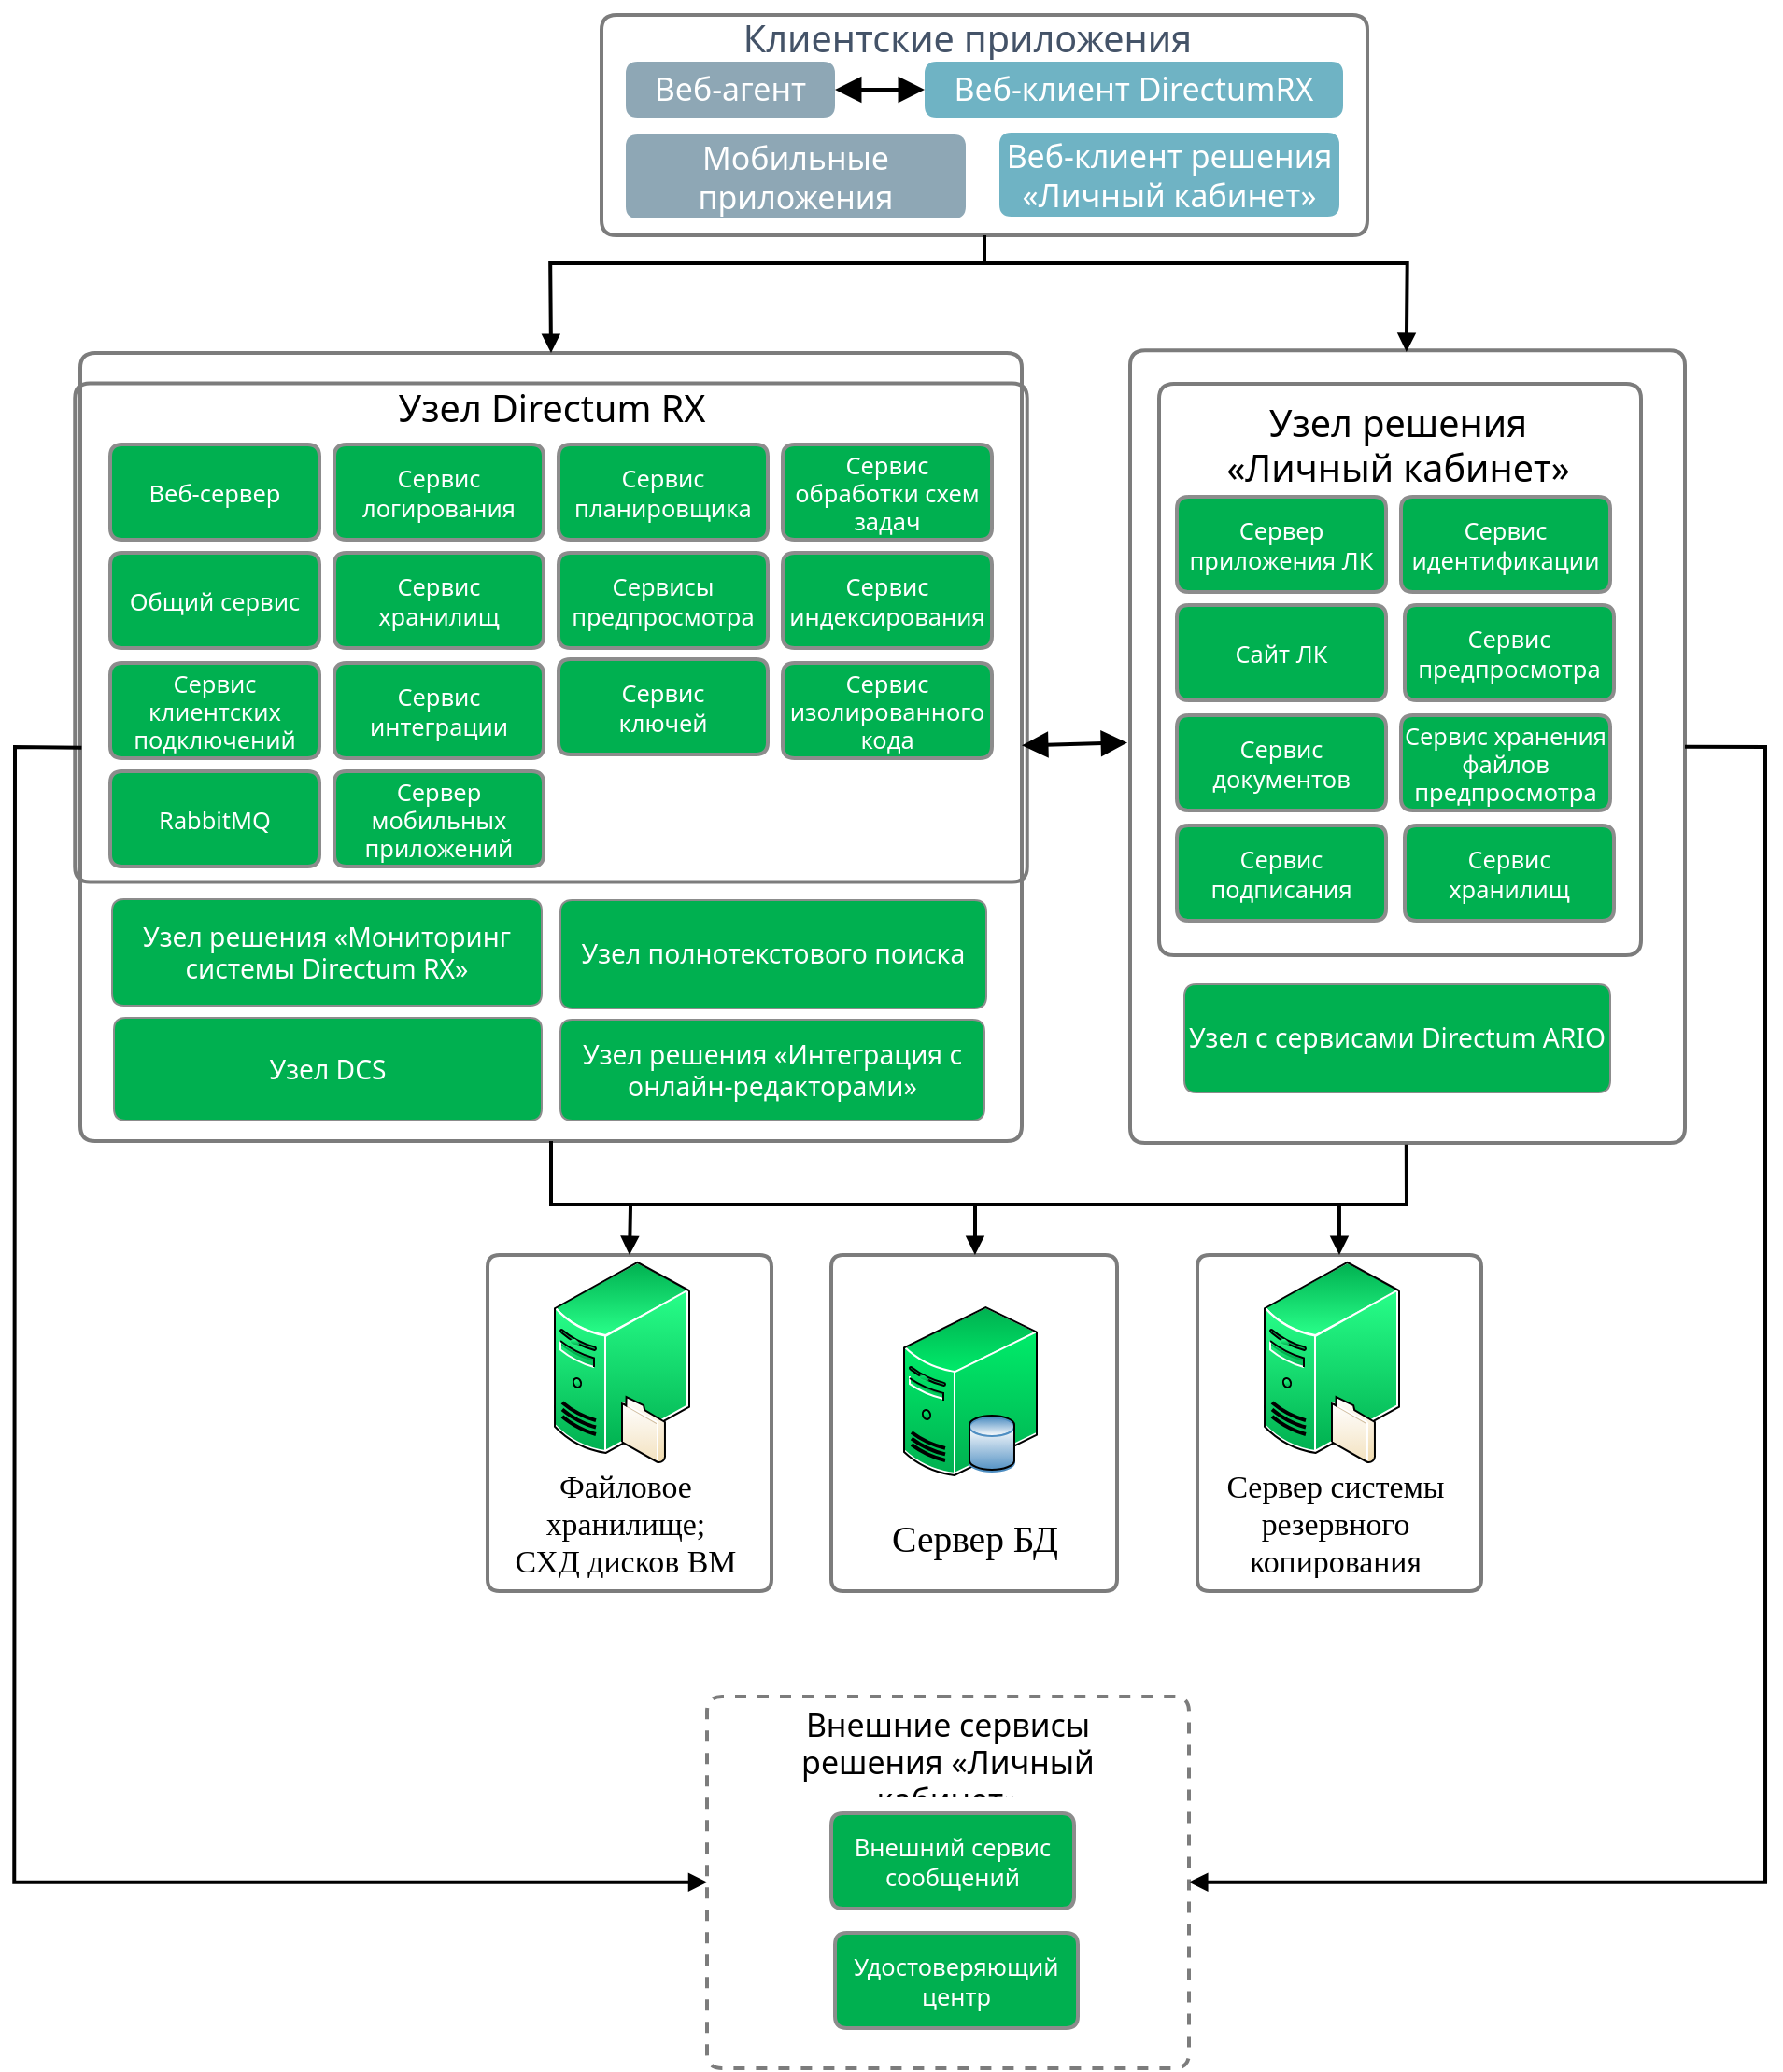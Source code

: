 <mxfile version="24.7.17">
  <diagram name="HRPro(Solo)" id="Тест">
    <mxGraphModel dx="1775" dy="1028" grid="1" gridSize="10" guides="1" tooltips="1" connect="1" arrows="1" fold="1" page="1" pageScale="1" pageWidth="827" pageHeight="1169" math="0" shadow="0">
      <root>
        <mxCell id="0" />
        <mxCell id="1" parent="0" />
        <UserObject label="&lt;div style=&quot;font-size: 1px&quot;&gt;&lt;/div&gt;" tags="Блок-схема" id="2">
          <mxCell style="verticalAlign=middle;align=center;overflow=width;vsdxID=7;fillColor=#ffffff;gradientColor=none;shape=stencil(nZFLDsIwDERP4y0KyQKxLuUCnCAihliEpEpL+ZyetANS6YJFs7JnXmxpTKZqvW2YtGq7nC58F9d5MjvSWqLnLF2pyNRkqlPKfM7pFh36xhZSq1Fhhz/rgdbK5uNBXgxts9r+PjAYck39sPwBVMF6foYp9HugQeIE/ZqL4D/oQnC2vhRjPAhOQkC6U38eZ5FwClO/AQ==);strokeColor=#7c7c7c;strokeWidth=2;points=[[1,0.5,0],[0.5,0.5,0],[0.5,0,0]];labelBackgroundColor=#FFFFFF;rounded=1;html=1;whiteSpace=wrap;" parent="1" vertex="1">
            <mxGeometry x="387" y="37" width="410" height="118" as="geometry" />
          </mxCell>
        </UserObject>
        <UserObject label="&lt;div style=&quot;font-size: 1px&quot;&gt;&lt;font style=&quot;font-size:16.93px;font-family:Segoe UI;color:#FFFFFF;direction:ltr;letter-spacing:0px;line-height:120%;opacity:1&quot;&gt;Веб-агент&lt;br/&gt;&lt;/font&gt;&lt;/div&gt;" tags="Блок-схема" id="3">
          <mxCell style="verticalAlign=middle;align=center;overflow=width;vsdxID=8;fillColor=#8ea7b5;gradientColor=none;shape=stencil(nZBLDsIwEENPM1sUMoILlHIBThCRQEaEpErD9/SkNUhVFyy6G9vPGsnETe9N50irvuR0cQ+xxRPvSGuJ3mUp9SJuiZtTyu6c0y1a6M5UUqvRcRad9UBrZfLxIG8Hb7viDWz0ruk+/HsiVYhe376C3gMNEifoL1wE/0EXgrP39RgXwVYSAgad5vMFq4X1uf0A);strokeColor=none;strokeWidth=3;points=[[0.5,1,0],[0.5,0,0],[1,0.5,0]];labelBackgroundColor=none;rounded=1;html=1;whiteSpace=wrap;" parent="1" vertex="1">
            <mxGeometry x="400" y="62" width="112" height="30" as="geometry" />
          </mxCell>
        </UserObject>
        <UserObject label="&lt;div style=&quot;font-size: 1px&quot;&gt;&lt;font style=&quot;font-size:19.76px;font-family:Segoe UI;color:#445368;direction:ltr;letter-spacing:0px;line-height:120%;opacity:1&quot;&gt;Клиентские приложения&lt;br/&gt;&lt;/font&gt;&lt;/div&gt;" tags="Блок-схема" id="4">
          <mxCell style="verticalAlign=middle;align=center;overflow=width;vsdxID=10;fillColor=none;gradientColor=none;shape=stencil(nZBLDoAgDERP0z3SIyjew0SURgSD+Lu9kMZoXLhwN9O+tukAlrNpJg1SzDH4QW/URgNYgZTkjA4UkwJUgGXng+6DX1zLfmoymdXo17xh5zmRJ6Q42BWCfc2oJfdAr+Yv+AP9Cb7OJ3H/2JG1HNGz/84klThPVCc=);strokeColor=none;points=[[1,0.5,0],[0.5,0.5,0],[0.5,0,0]];labelBackgroundColor=none;rounded=0;html=1;whiteSpace=wrap;" parent="1" vertex="1">
            <mxGeometry x="457" y="29" width="252" height="40" as="geometry" />
          </mxCell>
        </UserObject>
        <UserObject label="&lt;div style=&quot;font-size: 1px&quot;&gt;&lt;font style=&quot;font-size:16.93px;font-family:Segoe UI;color:#FFFFFF;direction:ltr;letter-spacing:0px;line-height:120%;opacity:1&quot;&gt;Веб&lt;/font&gt;&lt;font style=&quot;font-size:16.93px;font-family:Segoe UI;color:#FFFFFF;direction:ltr;letter-spacing:0px;line-height:120%;opacity:1&quot;&gt;-клиент DirectumRX&lt;br/&gt;&lt;/font&gt;&lt;/div&gt;" tags="Блок-схема" id="5">
          <mxCell style="verticalAlign=middle;align=center;overflow=width;vsdxID=11;fillColor=#6fb3c4;gradientColor=none;shape=stencil(nZBLDsIwEENPM1sUMoILlHIBThCRQEaEpErD9/SkNUhVFyy6G9vPGsnETe9N50irvuR0cQ+xxRPvSGuJ3mUp9SJuiZtTyu6c0y1a6M5UUqvRcRad9UBrZfLxIG8Hb7viDWz0ruk+/HsiVYhe376C3gMNEifoL1wE/0EXgrP39RgXwVYSAgad5vMFq4X1uf0A);strokeColor=none;strokeWidth=3;points=[[0.5,1,0],[0.5,0,0],[1,0.5,0]];labelBackgroundColor=none;rounded=1;html=1;whiteSpace=wrap;" parent="1" vertex="1">
            <mxGeometry x="560" y="62" width="224" height="30" as="geometry" />
          </mxCell>
        </UserObject>
        <UserObject label="" tags="Фон" id="7">
          <mxCell style="vsdxID=39;fillColor=none;gradientColor=none;points=[];labelBackgroundColor=none;rounded=0;strokeColor=none;html=1;whiteSpace=wrap;" parent="1" vertex="1">
            <mxGeometry x="326" y="701" width="152" height="180" as="geometry" />
          </mxCell>
        </UserObject>
        <mxCell id="9" value="&lt;div style=&quot;font-size: 1px&quot;&gt;&lt;font style=&quot;font-size:16.93px;font-family:Ubuntu Light;color:#000000;direction:ltr;letter-spacing:0px;line-height:120%;opacity:1&quot;&gt;&lt;br/&gt;&lt;br/&gt;&lt;/font&gt;&lt;/div&gt;" style="verticalAlign=middle;align=center;overflow=width;vsdxID=41;fillColor=none;gradientColor=none;shape=stencil(nZBLDsIwEENPM1sUMoILlHIBThCRQEaEpErD9/SkNUhVFyy6G9vPGsnETe9N50irvuR0cQ+xxRPvSGuJ3mUp9SJuiZtTyu6c0y1a6M5UUqvRcRad9UBrZfLxIG8Hb7viDWz0ruk+/HsiVYhe376C3gMNEifoL1wE/0EXgrP39RgXwVYSAgad5vMFq4X1uf0A);strokeColor=#7c7c7c;strokeWidth=2;points=[[1,0.5,0],[0.5,0.5,0],[0.5,0,0],[0,0.26,0],[0,0.34,0]];labelBackgroundColor=none;rounded=1;html=1;whiteSpace=wrap;" parent="7" vertex="1">
          <mxGeometry width="152" height="180" as="geometry" />
        </mxCell>
        <mxCell id="10" value="&lt;div style=&quot;font-size: 1px&quot;&gt;&lt;font style=&quot;font-size:16.93px;font-family:Ubuntu Light;color:#000000;direction:ltr;letter-spacing:0px;line-height:120%;opacity:1&quot;&gt;Файловое хранилище;&lt;/font&gt;&lt;font style=&quot;font-size:16.93px;font-family:Ubuntu Light;color:#000000;direction:ltr;letter-spacing:0px;line-height:120%;opacity:1&quot;&gt;&lt;br/&gt;&lt;/font&gt;&lt;font style=&quot;font-size:16.93px;font-family:Ubuntu Light;color:#000000;direction:ltr;letter-spacing:0px;line-height:120%;opacity:1&quot;&gt;СХД дисков ВМ&lt;br/&gt;&lt;/font&gt;&lt;/div&gt;" style="verticalAlign=middle;align=center;overflow=width;vsdxID=42;fillColor=#ffffff;gradientColor=none;fillOpacity=0;shape=stencil(nZBLDoAgDERP0z3SIyjew0SURgSD+Lu9kMZoXLhwN9O+tukAlrNpJg1SzDH4QW/URgNYgZTkjA4UkwJUgGXng+6DX1zLfmoymdXo17xh5zmRJ6Q42BWCfc2oJfdAr+Yv+AP9Cb7OJ3H/2JG1HNGz/84klThPVCc=);strokeColor=none;points=[];labelBackgroundColor=none;rounded=0;html=1;whiteSpace=wrap;" parent="7" vertex="1">
          <mxGeometry x="4" y="114" width="140" height="58" as="geometry" />
        </mxCell>
        <mxCell id="11" style="vsdxID=43;fillColor=none;gradientColor=none;points=[[0.5,0.54,0]];labelBackgroundColor=none;rounded=0;strokeColor=none;html=1;whiteSpace=wrap;" parent="7" vertex="1">
          <mxGeometry x="36" y="4" width="72" height="102" as="geometry" />
        </mxCell>
        <mxCell id="12" style="vsdxID=44;fillColor=#FF00FF;gradientColor=none;fillOpacity=0;strokeOpacity=0;shape=stencil(vZTbUoMwEIafhkt2ciKH61rfI2NDmxGhE6jFtzcYwAY01Bn1Lux+/252l01Gd+1Jn01GUNu55tlc7aE7ZfQhI8TWJ+Ns508Z3Wd0VzbOHF1zqQ/h+6wHcji9NK9DhD7ohADMBxVBb8GiFCj8YXkMgsrWsYBEvERA1Q94H1+KW351oQ1euyfvdSPPgMvAu1FAw+folxTIIiCfJX2ue9vmrul0Z5s6+FHwVdodTe6T5WWlj5GrvRpzXpm/LH+dXijgPCFAUMS8hASOEYppDEzcj2MKKoFzDAWLBIlS48iEgGAJGNDiN8KAi+/HzBmIIp4zw3OMEaJiqmaeNQOC/2vWhS8qTi8VCJLcja3li5cDi2UGikGyRNvEomcEGNvoGeXTwv1JzxYXLECtxjpN+o6qf+uKUdP94fO9LG1Vhef21r98X70pvM10/w4=);points=[[0.5,0.54,0]];labelBackgroundColor=none;rounded=0;html=1;whiteSpace=wrap;" parent="11" vertex="1">
          <mxGeometry y="-1" width="72" height="108" as="geometry" />
        </mxCell>
        <mxCell id="13" style="vsdxID=45;fillColor=#28ff89;gradientColor=#00b050;gradientDirection=north;shape=stencil(fVHbEoIgEP0aHmFQvD6X/QeTqEwEzkJpfx9ETtrtbffc2GUR29mBjwKl1DowJzHJ1g2I7VGaSj0IkM5XiDWI7ToDogdz0W3sRx6UoTqba0iYo4+VpM6DK6W3iCSUPvpDlCupV/KFXMTeXlW/5UVC8mxj+JO9TfbWolyLORw9C0tyQaokGmAZPMlIWUdstV35dTs6Yz5Li8E47qTRmxEUh15g/yDuFO83lJ2EGD/g54i+eP1zJ5WKZ1rz73fxULwpa+4=);strokeColor=#ffffff;points=[[0.5,0.54,0]];labelBackgroundColor=none;rounded=0;html=1;whiteSpace=wrap;" parent="11" vertex="1">
          <mxGeometry width="72" height="39" as="geometry" />
        </mxCell>
        <mxCell id="14" style="vsdxID=46;fillColor=#28ff89;gradientColor=#00b050;shape=stencil(rVJBEoMgDHwNRxkEHfFs7T+YisqUihNptb8vFDtVO3rqLcnuJiwJYsXQil4iSgYL5ipHVdkWsROiVHWtBGVdhFiJWFEbkA2Ye1eFvBee6aObefgOU9DFhHgNJc85zzFP35VzoAu4OBQ+9CzBMQ8KmCUpxykLpZm1bjlnUyQmNURgrLDKdCtMC2hk5EZFtRbNChpGKftFOV4+TqtO7o3lMc6SIycEp1snGWZ05eTne8h/3ZB9N3mO8+R4Ny747rVWWoezWOLbO3ClcEOsfAE=);strokeColor=#ffffff;points=[[0.5,0.54,0]];labelBackgroundColor=none;rounded=0;html=1;whiteSpace=wrap;" parent="11" vertex="1">
          <mxGeometry y="24" width="27" height="77" as="geometry" />
        </mxCell>
        <mxCell id="15" style="vsdxID=47;fillColor=#28ff89;gradientColor=#00b050;shape=stencil(UzV2Ls5ILEhVNTIoLinKz04tz0wpyVA1dlE1MsrMy0gtyiwBslSNXVWNndPyi1LTi/JL81Ig/IJEkEoQKze/DGRCBUSfAUiHkUElhGdkoWdqBhZxgyjOyczDqdjQwAC3UpgkTLG5oZ65EfHK8ZhMwMVABsKvaZk5OZCgQpZHDxugECRcjV0B);strokeColor=#ffffff;points=[[0.5,0.54,0]];labelBackgroundColor=none;rounded=0;html=1;whiteSpace=wrap;" parent="11" vertex="1">
          <mxGeometry x="27" y="15" width="44" height="86" as="geometry" />
        </mxCell>
        <mxCell id="16" value="&lt;div style=&quot;font-size: 1px&quot;&gt;&lt;/div&gt;" style="verticalAlign=middle;align=center;overflow=width;vsdxID=48;fillColor=#00b050;gradientColor=none;shape=stencil(jZLdEoIgEIWfhksZBPzp2uw9mERlMnFWSnv7MHQSraa73bPfgV0WxLK+Fp1ElPQG9EUOqjA1YkdEqWprCcrYCLEcsazUICvQt7ZweScmcoqu+j6dMDpfSMjkoeQx5xyn7KWcHN6odoXHIY64ZyDfYf9kynHIf8CYUI9P4w0v4GyrsHRiG3U8zAbOcJQ4aWZYgg+JP94y7hiIUfUBaCOM0q3XcCOgkoG9LigbUXmlfpCy28kfB9q+bBLhNP4f3y3CBu8luv2va9uFW8l9FpY/AQ==);points=[[0.5,0.54,0]];labelBackgroundColor=none;rounded=0;html=1;whiteSpace=wrap;" parent="11" vertex="1">
          <mxGeometry width="72" height="102" as="geometry" />
        </mxCell>
        <mxCell id="17" style="vsdxID=49;rotation=340;fillColor=#28ff89;gradientColor=#00b050;shape=stencil(vVHLDsIgEPwajiQI6RfU+h8bu22JCGRB2/69kG1iazx58DazM/vIjjBtmiCi0CplCjecbZ8nYc5Ca+snJJsLEqYTph0C4Ujh4XvmEaqzont41gkL96naodXKrGF6YSfQtUi0OXXDVlqPfJNP6usotUhYbJIUMmQb/GGrAxpRljVycDBuc1hKM2LclX8/7H9nFfB+82Cd45T2+mcspcSRmu4F);strokeColor=#000000;points=[[0.5,0.54,0]];labelBackgroundColor=none;rounded=0;html=1;whiteSpace=wrap;" parent="11" vertex="1">
          <mxGeometry x="10" y="62" width="4" height="5" as="geometry" />
        </mxCell>
        <mxCell id="18" style="vsdxID=50;fillColor=#28ff89;gradientColor=#00b050;gradientDirection=north;shape=stencil(xZLLDoIwEEW/pkuaMuVR16j/0UiBRqRkqIJ/b0kbxUdwZdzNnbkz7Uku4cXQyF4RYINFc1SjLm1D+JYA6K5RqK2rCN8RXlQGVY3m3JVe93J2ztXJXOYLk99j8waw61LtvVHiwU0wGGGTeisGLwigeex7wROz53NpRmMIjkhOeojQWGm16fxcJDQPV1uJtYrck1HVyvrpb8OoVP/W3n+ngZhuklUiyuADFF+FygVl2f+gEk6F+AKVfIBKV6Hu+ldIrnhE0Kd3OXuNq2v5qPPdDQ==);strokeColor=#000000;strokeWidth=2;points=[[0.5,0.54,0]];labelBackgroundColor=none;rounded=0;html=1;whiteSpace=wrap;" parent="11" vertex="1">
          <mxGeometry x="4" y="75" width="18" height="17" as="geometry" />
        </mxCell>
        <mxCell id="19" style="vsdxID=51;fillColor=none;gradientColor=none;points=[[0.5,0.54,0]];labelBackgroundColor=none;rounded=0;strokeColor=none;html=1;whiteSpace=wrap;" parent="11" vertex="1">
          <mxGeometry x="3" y="36" width="19" height="21" as="geometry" />
        </mxCell>
        <mxCell id="20" style="vsdxID=52;fillColor=#00b050;gradientColor=none;shape=stencil(vZPdcoMgEIWfhkt3gEXQ6zR5D6ZBZWLFQfLTty8W+kPatDdt7tZzzsLHjktwswx6NoTTJXh3MGe7DwPBB8K5nQbjbYgVwS3BTee86b07Tvv0Pes1uVZP7rSecEl9CMjWJk6fk8AECHxVdimv/WN0fc5zFFAnn/rcgi0H0SYtx1oJvCnPpTQnKn2xS+Vd0MG6KbnZG7XvTRVvrLpR94W1nI2Zv8jfMgpQsiRU0Kpf+Jr4bnEvwngdsKshNgwUFpA1MFXOEFD+KSK7jYhAm5Iw4siCjwLlBV8Nqr7XCOX7tN74GANeAv7wc/8LYSw+9qyz45jW9LN/vZdRSjuN2xc=);strokeColor=#000000;points=[[0.5,0.54,0]];labelBackgroundColor=none;rounded=0;html=1;whiteSpace=wrap;" parent="19" vertex="1">
          <mxGeometry width="19" height="11" as="geometry" />
        </mxCell>
        <mxCell id="21" style="vsdxID=53;fillColor=#28ff89;gradientColor=#00b050;shape=stencil(pVFLDoIwED1NlzTTFhDWfu7RSIFGpGSoire3OBBFceVu5n2mr3lMbftad4ZJ6D26k7nZwtdM7ZiUtq0NWh8mpvZMbUuHpkJ3aQvaOz0qx+nsruOFgXwCYPRIuNOeZxzEEzmQXOMxsDjLZcxVQg6cLEKkPMkIm2SSx5vFWQkcZkmkB9tH6Lz21rXEZzkXMfGNxspE4dmobHRF9JSxvxnTfcGrQTPgIl3mTGMu5CLm78+vp4T/EobhVUNpm4ZafOc/awsQVa72Dw==);strokeColor=#FFFFFF;strokeWidth=0;points=[[0.5,0.54,0]];labelBackgroundColor=none;rounded=0;html=1;whiteSpace=wrap;" parent="19" vertex="1">
          <mxGeometry x="5" y="5" width="5" height="3" as="geometry" />
        </mxCell>
        <mxCell id="22" style="vsdxID=54;fillColor=#28ff89;gradientColor=#00b050;shape=stencil(rVJLEoIwDD1Nl3RK4lBc+7lHRwt0rJQJVfD2lqkfQHTlLp/3krwkDDdtpRrNQLSe3El35ugrhlsGYOpKk/HBYrhjuCkc6ZLcpT5Gv1EDcrDO7jpU6CNPDAwQt7G3j0Br6q9ARC5xDFZ0CFl6gEGmHFaRQU8KZDyPoQcqFdOiL79PVG/ahJxX3rh6MoBVVOoktEsKq8pJqu20bj7Ci2rmrbOMg/yhJxcc1jM9KLmc6Fna5b+0pOPhgvG+Z2Gsje8wzs/vH0Lxd3B3Bw==);strokeColor=none;strokeWidth=0;points=[[0.5,0.54,0]];labelBackgroundColor=none;rounded=0;html=1;whiteSpace=wrap;" parent="19" vertex="1">
          <mxGeometry y="6" width="18" height="14" as="geometry" />
        </mxCell>
        <mxCell id="23" style="vsdxID=55;fillColor=#00b050;gradientColor=none;shape=stencil(rVLLEoIwDPyaHun0gRbOiP/R0QIdK2XSqvj3Fouj1UEv3pLNbpKdBPHKdXJQiBHnwR7URe99h/gGMab7ToH2IUK8RrxqLKgW7Knfx3yQE3OKjvY8dRijjkwKRq4xoxSz8o5sI1nCLlRhJrN8hVciKmCW8HKNSRGxmUbJW9dHPmZy1C4D66XXtk82MBJalYV5WWNkm5TcRanhA543NLpXy6OLAgv6xZCgOOepoZwLLMrEUNrzv2bospkftwnB86qNNiY+xWv9/QsCFD+I1zc=);strokeColor=none;points=[[0.5,0.54,0]];labelBackgroundColor=none;rounded=0;html=1;whiteSpace=wrap;" parent="19" vertex="1">
          <mxGeometry y="7" width="18" height="10" as="geometry" />
        </mxCell>
        <mxCell id="24" style="vsdxID=56;fillColor=none;gradientColor=none;shape=stencil(dVDRDoIwDPyaPY6M1ojviP+xyBiLuJFuCv69W4YKGt/uendtcwxr38tRMRA+kLuoybShZ3hkAMb2ikyIiGHDsO4cKU3uZtvMR5mcCV3dPW2Yc06kBIjHmp2ycTD2rxGxqHBtlnSOKi1mqMoCdjlBrwjsi0MeLa5SbJe++czlbDwnF2Qwzm4eGCRpxeM53g1SbyQ/KTX+jJcHI/h0kOtba999xVHuGpsn);strokeColor=#FFFFFF;points=[[0.5,0.54,0]];labelBackgroundColor=none;rounded=0;html=1;whiteSpace=wrap;" parent="19" vertex="1">
          <mxGeometry y="6" width="18" height="14" as="geometry" />
        </mxCell>
        <mxCell id="25" style="vsdxID=57;fillColor=#28ff89;gradientColor=#00b050;shape=stencil(fVDLDsIgEPwajjR0N2n1XPU/iKUtsUKzoK1/L4QawYO3mZ0HZBh2bpKLYiCcJ3tTq+79xPDEALSZFGkfEMMzw26wpEayD9MnvsjojOhun7FhS7laiJgB8Sr5JZlnbf6Ym6aCNrdLugaVdjscRAXHlKA9gthWKfIpLSt3tnG5acfJeum1NYU2SxoVD0/xYZZjIblVqSU71/nnAviukAbMtd/Fwimtjec3);strokeColor=#000000;points=[[0.5,0.54,0]];labelBackgroundColor=none;rounded=0;html=1;whiteSpace=wrap;" parent="19" vertex="1">
          <mxGeometry y="6" width="18" height="14" as="geometry" />
        </mxCell>
        <mxCell id="26" style="vsdxID=58;fillColor=none;gradientColor=none;points=[[0.5,0.54,0]];labelBackgroundColor=none;rounded=0;strokeColor=none;html=1;whiteSpace=wrap;" parent="11" vertex="1">
          <mxGeometry x="36" y="72" width="25" height="35" as="geometry" />
        </mxCell>
        <mxCell id="27" value="&lt;div style=&quot;font-size: 1px&quot;&gt;&lt;/div&gt;" style="verticalAlign=middle;align=center;overflow=width;vsdxID=59;fillColor=#FFFFFF;gradientColor=#f0daac;shape=stencil(tVPNcsIgEH4ajtlZIFQ4W/sejJKEKQ0ZQmv69pJiVNSmp96W/X7Y5FsI346dHgxhOMbg383RHmJH+CthzPadCTamivAd4dvGB9MG/9kf8nnQM3OuPvzX7DBlnaQgZxHD79yoEdTLT+ct853t1/hKQUHXYZ/AcKbTGlBkflgEgHXuTBcHRQtPqZYZcKr0ZMcq+Kij9X3GMWNOh9ZU6cKqcbotoPFozPDQfvpFj9dzCUL8LhAMRMFnCJSu8BNcCihfFaSBVMFfmx428t77/H+fB6KAyjIQyoDzIhEsHRHqJbF/T+PvfUzFdZkb69wtcr/2qZWfDN+dAA==);strokeColor=#000000;points=[[0.5,0.54,0]];labelBackgroundColor=none;rounded=0;html=1;whiteSpace=wrap;" parent="26" vertex="1">
          <mxGeometry width="23" height="35" as="geometry" />
        </mxCell>
        <mxCell id="28" value="&lt;div style=&quot;font-size: 1px&quot;&gt;&lt;/div&gt;" style="verticalAlign=middle;align=center;overflow=width;vsdxID=60;fillColor=#FFFFFF;gradientColor=#f3e2c0;shape=stencil(hZDdDsIgDIWfprekUlnkes73WDImRISFMX/eXpAsbibTu3Pa7zRtgepRt4MCjmMM/qLuposa6AicG6dVMDEpoAao7n1Q5+An1xU/tJnM6upvecKj5DAnOD6LqwQT/F05Fdgat4ClZAexCuwQt/G5OcO0Zyi3cWRYrfgfo/+sncTn4N5Yu+x8vyaVylupeQE=);strokeColor=#000000;points=[[0.5,0.54,0]];labelBackgroundColor=none;rounded=0;html=1;whiteSpace=wrap;" parent="26" vertex="1">
          <mxGeometry y="3" width="19" height="32" as="geometry" />
        </mxCell>
        <mxCell id="29" style="vsdxID=61;fillColor=#00b050;gradientColor=none;shape=stencil(hZCxDoMwDES/xity4w7NTOl/IBGaCEhQSEv79yRyEUkXtrP97qQzUL3odlYgcAneDWo1XdBAdxDCWK28CVEBNUB177x6eveyHc9zm8ikJvdOCR/2YXII/ObTg8HR2Ay8YIkSVShzvMw9xct0KavbtTDsAT88iqMCt89v/3Xjil9FzQY=);strokeColor=#d0bc9d;points=[[0.5,0.54,0]];labelBackgroundColor=none;rounded=0;html=1;whiteSpace=wrap;" parent="26" vertex="1">
          <mxGeometry x="1" y="4" width="18" height="31" as="geometry" />
        </mxCell>
        <mxCell id="30" style="vsdxID=62;fillColor=#00b050;gradientColor=none;shape=stencil(hZDNDoMgEISfZq8G2Zro2Z/3MJEWooJBqu3bC1lNoRdvs7vfTDILWK+yXwRwtjprRrGrwUnABjhXWgqrnFeALWD9NFa8rHnrgealD2RQs9lCwod8LDg4+8ZTR+CkdATmLEXxkWFMp7F3dJpdVVlZJPzlP3EvfgWoe3z7L+tX9ChsDw==);strokeColor=#FFFFFF;points=[[0.5,0.54,0]];labelBackgroundColor=none;rounded=0;html=1;whiteSpace=wrap;" parent="26" vertex="1">
          <mxGeometry y="3" width="19" height="31" as="geometry" />
        </mxCell>
        <mxCell id="31" value="&lt;div style=&quot;font-size: 1px&quot;&gt;&lt;/div&gt;" style="verticalAlign=middle;align=center;overflow=width;vsdxID=63;fillColor=#00b050;gradientColor=none;shape=stencil(vZNNcsMgDIVPw9IaQOCYdZreg0mIzdQ1Hkwa5/bFJT8maZxddkL6nhCjB8H10OjeEE6H4N2XOdpdaAh+EM5t1xhvQ4wIbgiu986b2rtDt0vnXk/kFH27n6nDmHR0UnB6SqdSAV39ZT4T3NpuBlcMqoxXCso5rv02Fv0ZZwKoTLy/CIBiyozXDoplPauYKc9MoUc7FN4FHazrsolb7WtTxAuLfavrrDQcjekf0v++6PF6rEDK5wLJQYpMwCkwtiCggBnPEJhYmAiUyvil6UGq+974fB94HeWyDqZAqGwfuR8YBSHetYsXVozBzcTJ//PaveFjKn0W3PwC);points=[[0.5,0.54,0]];labelBackgroundColor=none;rounded=0;html=1;whiteSpace=wrap;" parent="26" vertex="1">
          <mxGeometry width="23" height="35" as="geometry" />
        </mxCell>
        <UserObject label="" tags="Фон" id="32">
          <mxCell style="vsdxID=95;fillColor=none;gradientColor=none;points=[];labelBackgroundColor=none;rounded=0;strokeColor=none;html=1;whiteSpace=wrap;" parent="1" vertex="1">
            <mxGeometry x="504" y="701" width="168" height="180" as="geometry" />
          </mxCell>
        </UserObject>
        <mxCell id="33" value="&lt;div style=&quot;font-size: 1px&quot;&gt;&lt;font style=&quot;font-size:16.93px;font-family:Ubuntu Light;color:#FFFFFF;direction:ltr;letter-spacing:0px;line-height:120%;opacity:1&quot;&gt;&lt;br/&gt;&lt;br/&gt;&lt;/font&gt;&lt;/div&gt;" style="verticalAlign=middle;align=center;overflow=width;vsdxID=96;fillColor=none;gradientColor=none;shape=stencil(nZBLDsIwEENPM1sUMoILlHIBThCRQEaEpErD9/SkNUhVFyy6G9vPGsnETe9N50irvuR0cQ+xxRPvSGuJ3mUp9SJuiZtTyu6c0y1a6M5UUqvRcRad9UBrZfLxIG8Hb7viDWz0ruk+/HsiVYhe376C3gMNEifoL1wE/0EXgrP39RgXwVYSAgad5vMFq4X1uf0A);strokeColor=#7c7c7c;strokeWidth=2;points=[[1,0.5,0],[0.5,0.5,0],[0.5,0,0],[0,0.26,0],[0,0.34,0]];labelBackgroundColor=none;rounded=1;html=1;whiteSpace=wrap;" parent="32" vertex="1">
          <mxGeometry x="6" width="153" height="180" as="geometry" />
        </mxCell>
        <mxCell id="34" value="&lt;div style=&quot;font-size: 1px&quot;&gt;&lt;font style=&quot;font-size:19.76px;font-family:Ubuntu Light;color:#000000;direction:ltr;letter-spacing:0px;line-height:120%;opacity:1&quot;&gt;Сервер БД &lt;/font&gt;&lt;font style=&quot;font-size:19.76px;font-family:Ubuntu Light;color:#000000;direction:ltr;letter-spacing:0px;line-height:120%;opacity:1&quot;&gt;&lt;br/&gt;&lt;/font&gt;&lt;/div&gt;" style="verticalAlign=middle;align=center;overflow=width;vsdxID=97;fillColor=#ffffff;gradientColor=none;fillOpacity=0;shape=stencil(nZBLDoAgDERP0z3SIyjew0SURgSD+Lu9kMZoXLhwN9O+tukAlrNpJg1SzDH4QW/URgNYgZTkjA4UkwJUgGXng+6DX1zLfmoymdXo17xh5zmRJ6Q42BWCfc2oJfdAr+Yv+AP9Cb7OJ3H/2JG1HNGz/84klThPVCc=);strokeColor=none;points=[];labelBackgroundColor=none;rounded=0;html=1;whiteSpace=wrap;" parent="32" vertex="1">
          <mxGeometry x="7" y="123" width="152" height="57" as="geometry" />
        </mxCell>
        <mxCell id="35" style="vsdxID=98;fillColor=none;gradientColor=none;points=[[0.5,0.54,0]];labelBackgroundColor=none;rounded=0;strokeColor=none;html=1;whiteSpace=wrap;" parent="32" vertex="1">
          <mxGeometry x="45" y="28" width="71" height="90" as="geometry" />
        </mxCell>
        <mxCell id="36" style="vsdxID=99;fillColor=#FF00FF;gradientColor=none;fillOpacity=0;strokeOpacity=0;shape=stencil(vVRBcoMwDHwNRzS2hTE+p+k/PI0BTylkDGno72tKmCAoNIe2N1taSbuSRhEe2tKcbSRY2/nm1V7dqSsjfIqEcHVpvevCK8JjhIe88bbwzaU+jf+zGZDD6615HzL0Y1wmQeghSrCPm4WDVF+W5zGgcvUsgDNG4EpClj4O5wlkuA1PQ/GEBLBtMM0sEuDJDhiYoDrTBd74l+D1E5NAdMT7W0CCU2OmnKhAKypvktvHpndt7JvOdK6pCeHK+MLGoVycV6YgrvZq7Xll/laQ5ICktk5AyW1BXAFfKJJA9QzLkNGcCJn+L0UP7CJd3iCJ0f4jgtI7Q02nFt2nGuac/TBV1NOq/EkXVhy5XnGUhOKe8N+iyOcUw+N+QXJXVeMBmvuXFyeYxmuFx08=);points=[[0.5,0.54,0]];labelBackgroundColor=none;rounded=0;html=1;whiteSpace=wrap;" parent="35" vertex="1">
          <mxGeometry width="71" height="90" as="geometry" />
        </mxCell>
        <mxCell id="37" style="vsdxID=100;fillColor=#00ec6a;gradientColor=#00b050;gradientDirection=north;shape=stencil(fVHbEoIgEP0aHmFQvD6X/QeTqEwEzkJpfx9ETtrtbffc2GUR29mBjwKl1DowJzHJ1g2I7VGaSj0IkM5XiDWI7ToDogdz0W3sRx6UoTqba0iYo4+VpM6DK6W3iCSUPvpDlCupV/KFXMTeXlW/5UVC8mxj+JO9TfbWolyLORw9C0tyQaokGmAZPMlIWUdstV35dTs6Yz5Li8E47qTRmxEUh15g/yDuFO83lJ2EGD/g54i+eP1zJ5WKZ1rz73fxULwpa+4=);strokeColor=#ffffff;spacingTop=-3;spacingBottom=-3;spacingLeft=-3;spacingRight=-3;points=[[0.5,0.54,0]];labelBackgroundColor=none;rounded=0;html=1;whiteSpace=wrap;" parent="35" vertex="1">
          <mxGeometry width="71" height="35" as="geometry" />
        </mxCell>
        <mxCell id="38" style="vsdxID=101;fillColor=#00ec6a;gradientColor=#00b050;shape=stencil(rVJBEoMgDHwNRxkEHfFs7T+YisqUihNptb8vFDtVO3rqLcnuJiwJYsXQil4iSgYL5ipHVdkWsROiVHWtBGVdhFiJWFEbkA2Ye1eFvBee6aObefgOU9DFhHgNJc85zzFP35VzoAu4OBQ+9CzBMQ8KmCUpxykLpZm1bjlnUyQmNURgrLDKdCtMC2hk5EZFtRbNChpGKftFOV4+TqtO7o3lMc6SIycEp1snGWZ05eTne8h/3ZB9N3mO8+R4Ny747rVWWoezWOLbO3ClcEOsfAE=);strokeColor=#ffffff;spacingTop=-3;spacingBottom=-3;spacingLeft=-3;spacingRight=-3;points=[[0.5,0.54,0]];labelBackgroundColor=none;rounded=0;html=1;whiteSpace=wrap;" parent="35" vertex="1">
          <mxGeometry y="21" width="27" height="68" as="geometry" />
        </mxCell>
        <mxCell id="39" style="vsdxID=102;fillColor=#00ec6a;gradientColor=#00b050;shape=stencil(UzV2Ls5ILEhVNTIoLinKz04tz0wpyVA1dlE1MsrMy0gtyiwBslSNXVWNndPyi1LTi/JL81Ig/IJEkEoQKze/DGRCBUSfAUiHkUElhGdkoWdqBhZxgyjOyczDqdjQwAC3UpgkTLG5oZ65EfHK8ZhMwMVABsKvaZk5OZCgQpZHDxugECRcjV0B);strokeColor=#ffffff;spacingTop=-3;spacingBottom=-3;spacingLeft=-3;spacingRight=-3;points=[[0.5,0.54,0]];labelBackgroundColor=none;rounded=0;html=1;whiteSpace=wrap;" parent="35" vertex="1">
          <mxGeometry x="27" y="13" width="44" height="76" as="geometry" />
        </mxCell>
        <mxCell id="40" value="&lt;div style=&quot;font-size: 1px&quot;&gt;&lt;/div&gt;" style="verticalAlign=middle;align=center;overflow=width;vsdxID=103;fillColor=#00b050;gradientColor=none;shape=stencil(jZLdEoIgEIWfhksZBPzp2uw9mERlMnFWSnv7MHQSraa73bPfgV0WxLK+Fp1ElPQG9EUOqjA1YkdEqWprCcrYCLEcsazUICvQt7ZweScmcoqu+j6dMDpfSMjkoeQx5xyn7KWcHN6odoXHIY64ZyDfYf9kynHIf8CYUI9P4w0v4GyrsHRiG3U8zAbOcJQ4aWZYgg+JP94y7hiIUfUBaCOM0q3XcCOgkoG9LigbUXmlfpCy28kfB9q+bBLhNP4f3y3CBu8luv2va9uFW8l9FpY/AQ==);strokeColor=#000000;spacingTop=-3;spacingBottom=-3;spacingLeft=-3;spacingRight=-3;points=[[0.5,0.54,0]];labelBackgroundColor=none;rounded=0;html=1;whiteSpace=wrap;" parent="35" vertex="1">
          <mxGeometry width="71" height="90" as="geometry" />
        </mxCell>
        <mxCell id="41" style="vsdxID=104;rotation=340;fillColor=#00ec6a;gradientColor=#00b050;shape=stencil(vVHLDsIgEPwajiQI6RfU+h8bu22JCGRB2/69kG1iazx58DazM/vIjjBtmiCi0CplCjecbZ8nYc5Ca+snJJsLEqYTph0C4Ujh4XvmEaqzont41gkL96naodXKrGF6YSfQtUi0OXXDVlqPfJNP6usotUhYbJIUMmQb/GGrAxpRljVycDBuc1hKM2LclX8/7H9nFfB+82Cd45T2+mcspcSRmu4F);strokeColor=#000000;points=[[0.5,0.54,0]];labelBackgroundColor=none;rounded=0;html=1;whiteSpace=wrap;" parent="35" vertex="1">
          <mxGeometry x="10" y="55" width="4" height="5" as="geometry" />
        </mxCell>
        <mxCell id="42" style="vsdxID=105;fillColor=#00ec6a;gradientColor=#00b050;gradientDirection=north;shape=stencil(xZLbEoIgEIafhksZDkZybfUeTKIymTgrZb19ONC59Krpbg//7vINP+J5X6tOI0Z6B3anB1O4GvEVYsy0tQbjfIT4GvG8tKArsIe2CHmnRuUY7e1x3HAKc2ScYOT8mG2CUMHWdyAKmVjgLAtqiHJOORbLUIsySp43LgSmLCoSdTJ9AtYpZ2wb10osReg3Ciqd+KtJ2ajq6Xn9oHX3Vt7MAzGKZToDJd+hppmWGSbif0wpv37EVyZJPzCxSahb/iskH9xNGPz72Hs1rC8Fs/P1BQ==);strokeColor=#000000;strokeWidth=2;points=[[0.5,0.54,0]];labelBackgroundColor=none;rounded=0;html=1;whiteSpace=wrap;" parent="35" vertex="1">
          <mxGeometry x="4" y="67" width="18" height="15" as="geometry" />
        </mxCell>
        <mxCell id="43" style="vsdxID=106;fillColor=none;gradientColor=none;points=[[0.5,0.54,0]];labelBackgroundColor=none;rounded=0;strokeColor=none;html=1;whiteSpace=wrap;" parent="35" vertex="1">
          <mxGeometry x="3" y="32" width="19" height="18" as="geometry" />
        </mxCell>
        <mxCell id="44" style="vsdxID=107;fillColor=#00b050;gradientColor=none;shape=stencil(vZPdcoMgEIWfhkt3gEXQ6zR5D6ZBZWLFQfLTty8W+kPatDdt7tZzzsLHjktwswx6NoTTJXh3MGe7DwPBB8K5nQbjbYgVwS3BTee86b07Tvv0Pes1uVZP7rSecEl9CMjWJk6fk8AECHxVdimv/WN0fc5zFFAnn/rcgi0H0SYtx1oJvCnPpTQnKn2xS+Vd0MG6KbnZG7XvTRVvrLpR94W1nI2Zv8jfMgpQsiRU0Kpf+Jr4bnEvwngdsKshNgwUFpA1MFXOEFD+KSK7jYhAm5Iw4siCjwLlBV8Nqr7XCOX7tN74GANeAv7wc/8LYSw+9qyz45jW9LN/vZdRSjuN2xc=);strokeColor=#000000;points=[[0.5,0.54,0]];labelBackgroundColor=none;rounded=0;html=1;whiteSpace=wrap;" parent="43" vertex="1">
          <mxGeometry width="19" height="10" as="geometry" />
        </mxCell>
        <mxCell id="45" style="vsdxID=108;fillColor=#00ec6a;gradientColor=#00b050;shape=stencil(pVHLEoIwEPuaHulsW9B6RvyPjhToiJRZ6uvvLS6Oonjylt0k23TCVD40prdMwhDQH+zFlaFhasukdF1j0YWImCqYyiuPtkZ/6kqaezMqR3T05/HClXwCYPRIuNG80RzEY7MjucF9ZPEpF8ClIgdOFqEEz8jzvCp5up6dlcBBT5LEXN2QoA8mON8RrzXXGfGtwdom8dmkak1N9JRxuFjbf60Xg2rgYjXPuUq5kLOYvz+/nBL+SxjBq4bKtS21+M5/1hZXVLkq7g==);strokeColor=#FFFFFF;strokeWidth=0;points=[[0.5,0.54,0]];labelBackgroundColor=none;rounded=0;html=1;whiteSpace=wrap;" parent="43" vertex="1">
          <mxGeometry x="5" y="4" width="5" height="3" as="geometry" />
        </mxCell>
        <mxCell id="46" style="vsdxID=109;fillColor=#00ec6a;gradientColor=#00b050;fillOpacity=40;shape=stencil(rVJLEoIwDD1Nl3RK4lBc+7lHRwt0rJQJVfD2lqkfQHTlLp/3krwkDDdtpRrNQLSe3El35ugrhlsGYOpKk/HBYrhjuCkc6ZLcpT5Gv1EDcrDO7jpU6CNPDAwQt7G3j0Br6q9ARC5xDFZ0CFl6gEGmHFaRQU8KZDyPoQcqFdOiL79PVG/ahJxX3rh6MoBVVOoktEsKq8pJqu20bj7Ci2rmrbOMg/yhJxcc1jM9KLmc6Fna5b+0pOPhgvG+Z2Gsje8wzs/vH0Lxd3B3Bw==);strokeColor=none;strokeWidth=0;points=[[0.5,0.54,0]];labelBackgroundColor=none;rounded=0;html=1;whiteSpace=wrap;" parent="43" vertex="1">
          <mxGeometry y="6" width="18" height="12" as="geometry" />
        </mxCell>
        <mxCell id="47" style="vsdxID=110;fillColor=#00b050;gradientColor=none;shape=stencil(rVLLEoIwDPyaHun0gRbOiP/R0QIdK2XSqvj3Fouj1UEv3pLNbpKdBPHKdXJQiBHnwR7URe99h/gGMab7ToH2IUK8RrxqLKgW7Knfx3yQE3OKjvY8dRijjkwKRq4xoxSz8o5sI1nCLlRhJrN8hVciKmCW8HKNSRGxmUbJW9dHPmZy1C4D66XXtk82MBJalYV5WWNkm5TcRanhA543NLpXy6OLAgv6xZCgOOepoZwLLMrEUNrzv2bospkftwnB86qNNiY+xWv9/QsCFD+I1zc=);strokeColor=none;points=[[0.5,0.54,0]];labelBackgroundColor=none;rounded=0;html=1;whiteSpace=wrap;" parent="43" vertex="1">
          <mxGeometry y="6" width="18" height="9" as="geometry" />
        </mxCell>
        <mxCell id="48" style="vsdxID=111;fillColor=none;gradientColor=none;fillOpacity=40;shape=stencil(dVDRDoIwDPyaPY6M1ojviP+xyBiLuJFuCv69W4YKGt/uendtcwxr38tRMRA+kLuoybShZ3hkAMb2ikyIiGHDsO4cKU3uZtvMR5mcCV3dPW2Yc06kBIjHmp2ycTD2rxGxqHBtlnSOKi1mqMoCdjlBrwjsi0MeLa5SbJe++czlbDwnF2Qwzm4eGCRpxeM53g1SbyQ/KTX+jJcHI/h0kOtba999xVHuGpsn);strokeColor=#FFFFFF;points=[[0.5,0.54,0]];labelBackgroundColor=none;rounded=0;html=1;whiteSpace=wrap;" parent="43" vertex="1">
          <mxGeometry y="5" width="18" height="12" as="geometry" />
        </mxCell>
        <mxCell id="49" style="vsdxID=112;fillColor=#00ec6a;gradientColor=#00b050;fillOpacity=40;shape=stencil(fVDLDsIgEPwajjR0N2n1XPU/iKUtsUKzoK1/L4QawYO3mZ0HZBh2bpKLYiCcJ3tTq+79xPDEALSZFGkfEMMzw26wpEayD9MnvsjojOhun7FhS7laiJgB8Sr5JZlnbf6Ym6aCNrdLugaVdjscRAXHlKA9gthWKfIpLSt3tnG5acfJeum1NYU2SxoVD0/xYZZjIblVqSU71/nnAviukAbMtd/Fwimtjec3);strokeColor=#000000;points=[[0.5,0.54,0]];labelBackgroundColor=none;rounded=0;html=1;whiteSpace=wrap;" parent="43" vertex="1">
          <mxGeometry y="6" width="18" height="12" as="geometry" />
        </mxCell>
        <mxCell id="50" style="vsdxID=113;fillColor=none;gradientColor=none;points=[[0.5,0.54,0]];labelBackgroundColor=none;rounded=0;strokeColor=none;html=1;whiteSpace=wrap;" parent="35" vertex="1">
          <mxGeometry x="35" y="58" width="25" height="31" as="geometry" />
        </mxCell>
        <mxCell id="51" style="vsdxID=114;fillColor=#FFFFFF;gradientColor=#4e8ec2;gradientDirection=north;shape=stencil(vVHLDsIgEPwajiQI6RfU+h8bu22JCGRB2/69kG1iazx58DazM/vIjjBtmiCi0CplCjecbZ8nYc5Ca+snJJsLEqYTph0C4Ujh4XvmEaqzont41gkL96naodXKrGF6YSfQtUi0OXXDVlqPfJNP6usotUhYbJIUMmQb/GGrAxpRljVycDBuc1hKM2LclX8/7H9nFfB+82Cd45T2+mcspcSRmu4F);strokeColor=#4e8ec2;points=[[0.5,0.54,0]];labelBackgroundColor=none;rounded=0;html=1;whiteSpace=wrap;" parent="50" vertex="1">
          <mxGeometry y="1" width="24" height="10" as="geometry" />
        </mxCell>
        <mxCell id="52" value="&lt;div style=&quot;font-size: 1px&quot;&gt;&lt;/div&gt;" style="verticalAlign=middle;align=center;overflow=width;vsdxID=115;fillColor=#FFFFFF;gradientColor=#4e8ec2;shape=stencil(lVLbDsIgDP0aHlkYZOqep/4HcWwjIiwF3fx7IczILpr41vac0/akRayyHe8FosQ6MFcxyNp1iB0RpVJ3AqTzEWInxKrGgGjB3HUd854HZohu5hE6jFFHgoKSZ5qdI1FJ/ZV4IBlhKZnDxaMwkQsP0yiASUFJto+ViVOWWVksm7I3B/NRWgzGcSeNnq2gOLQC+4G4UbydQXYQol+VN/3k5If1pZuVlV0587LV6m8P+baHPF3MB59LNlKp+Agpvry8L8WvYacX);strokeColor=#4e8ec2;spacingTop=-3;spacingBottom=-3;spacingLeft=-3;spacingRight=-3;points=[[0.5,0.54,0]];labelBackgroundColor=none;rounded=0;html=1;whiteSpace=wrap;" parent="50" vertex="1">
          <mxGeometry y="6" width="24" height="24" as="geometry" />
        </mxCell>
        <mxCell id="53" value="&lt;div style=&quot;font-size: 1px&quot;&gt;&lt;/div&gt;" style="verticalAlign=middle;align=center;overflow=width;vsdxID=116;fillColor=#00b050;gradientColor=none;shape=stencil(nVLLEoIwDPyaHsuUVgY4o/5HRwp0RMqkVfDvbW1VBB+jt2R3s0kmQazQDe8FokQbUHsxyNI0iK0RpbJrBEhjI8Q2iBWVAlGDOnalz3vulC46qJNzGH1dTIiroeQc8jQi9IpsvZzDzrIQ5ElQw0J+M1zYxVngMR+lxqAMN1J1T+qWQy2wbYWrlteh1FN6EKKfwGQ6XCs78a51xqIV+7TJfXJ4MaxH8jzKk7lrGv+3EPl5oa/HscHjsP4nptz8CSzkH4htLg==);strokeColor=#000000;spacingTop=-3;spacingBottom=-3;spacingLeft=-3;spacingRight=-3;points=[[0.5,0.54,0]];labelBackgroundColor=none;rounded=0;html=1;whiteSpace=wrap;" parent="50" vertex="1">
          <mxGeometry width="24" height="29" as="geometry" />
        </mxCell>
        <UserObject label="" tags="Фон" id="54">
          <mxCell style="vsdxID=138;fillColor=none;gradientColor=none;points=[];labelBackgroundColor=none;rounded=0;strokeColor=none;html=1;whiteSpace=wrap;" parent="1" vertex="1">
            <mxGeometry x="108" y="218" width="504" height="422" as="geometry" />
          </mxCell>
        </UserObject>
        <mxCell id="55" value="&lt;div style=&quot;font-size: 1px&quot;&gt;&lt;/div&gt;" style="verticalAlign=middle;align=center;overflow=width;vsdxID=139;fillColor=#ffffff;gradientColor=none;shape=stencil(nZFLDsIwDERP4y0KyQKxLuUCnCAihliEpEpL+ZyetANS6YJFs7JnXmxpTKZqvW2YtGq7nC58F9d5MjvSWqLnLF2pyNRkqlPKfM7pFh36xhZSq1Fhhz/rgdbK5uNBXgxts9r+PjAYck39sPwBVMF6foYp9HugQeIE/ZqL4D/oQnC2vhRjPAhOQkC6U38eZ5FwClO/AQ==);strokeColor=#7c7c7c;strokeWidth=2;points=[[1,0.5,0],[0.5,0.5,0],[0.5,0,0]];labelBackgroundColor=#FFFFFF;rounded=1;html=1;whiteSpace=wrap;" parent="54" vertex="1">
          <mxGeometry width="504" height="422" as="geometry" />
        </mxCell>
        <mxCell id="58" value="&lt;div style=&quot;font-size: 1px&quot;&gt;&lt;/div&gt;" style="verticalAlign=middle;align=center;overflow=width;vsdxID=142;rotation=90;fillColor=none;gradientColor=none;shape=stencil(nZFLDsIwDERP4y0KyQKxLuUCnCAihliEpEpL+ZyetANS6YJFs7JnXmxpTKZqvW2YtGq7nC58F9d5MjvSWqLnLF2pyNRkqlPKfM7pFh36xhZSq1Fhhz/rgdbK5uNBXgxts9r+PjAYck39sPwBVMF6foYp9HugQeIE/ZqL4D/oQnC2vhRjPAhOQkC6U38eZ5FwClO/AQ==);strokeColor=#7c7c7c;strokeWidth=2;points=[[1,0.5,0],[0.5,0.5,0],[0.5,0,0]];labelBackgroundColor=#FFFFFF;rounded=1;html=1;whiteSpace=wrap;" parent="54" vertex="1">
          <mxGeometry x="118.5" y="-105.18" width="267" height="509.74" as="geometry" />
        </mxCell>
        <mxCell id="60" value="&lt;div style=&quot;font-size: 1px&quot;&gt;&lt;font style=&quot;font-size:19.76px;font-family:Segoe UI;color:#000000;direction:ltr;letter-spacing:0px;line-height:120%;opacity:1&quot;&gt;Узел &lt;/font&gt;&lt;font style=&quot;font-size:19.76px;font-family:Segoe UI;color:#000000;direction:ltr;letter-spacing:0px;line-height:120%;opacity:1&quot;&gt;Directum RX&lt;br/&gt;&lt;/font&gt;&lt;/div&gt;" style="verticalAlign=middle;align=center;overflow=width;vsdxID=155;fillColor=none;gradientColor=none;shape=stencil(nZBLDoAgDERP0z3SIyjew0SURgSD+Lu9kMZoXLhwN9O+tukAlrNpJg1SzDH4QW/URgNYgZTkjA4UkwJUgGXng+6DX1zLfmoymdXo17xh5zmRJ6Q42BWCfc2oJfdAr+Yv+AP9Cb7OJ3H/2JG1HNGz/84klThPVCc=);strokeColor=none;points=[[1,0.5,0],[0.5,0.5,0],[0.5,0,0]];labelBackgroundColor=none;rounded=0;html=1;whiteSpace=wrap;" parent="54" vertex="1">
          <mxGeometry x="114" y="15.49" width="277" height="27.158" as="geometry" />
        </mxCell>
        <UserObject label="&lt;div style=&quot;font-size: 1px&quot;&gt;&lt;font style=&quot;font-size:12.7px;font-family:Segoe UI;color:#FFFFFF;direction:ltr;letter-spacing:0px;line-height:120%;opacity:1&quot;&gt;Сервис логирования&lt;br/&gt;&lt;/font&gt;&lt;/div&gt;" tags="Блок-схема" id="117">
          <mxCell style="verticalAlign=middle;align=center;overflow=width;vsdxID=354;fillColor=#00b050;gradientColor=none;shape=stencil(nZBLDsIwEENPM1sUMoILlHIBThCRQEaEpErD9/SkNUhVFyy6G9vPGsnETe9N50irvuR0cQ+xxRPvSGuJ3mUp9SJuiZtTyu6c0y1a6M5UUqvRcRad9UBrZfLxIG8Hb7viDWz0ruk+/HsiVYhe376C3gMNEifoL1wE/0EXgrP39RgXwVYSAgad5vMFq4X1uf0A);strokeColor=#8c8c8c;strokeWidth=2;points=[[1,0.5,0],[0.5,0.5,0],[0.5,0,0]];labelBackgroundColor=none;rounded=1;html=1;whiteSpace=wrap;" parent="54" vertex="1">
            <mxGeometry x="136" y="49" width="112" height="51" as="geometry" />
          </mxCell>
        </UserObject>
        <UserObject label="" tags="Фон" id="61">
          <mxCell style="vsdxID=226;fillColor=none;gradientColor=none;points=[];labelBackgroundColor=none;rounded=0;strokeColor=none;html=1;whiteSpace=wrap;" parent="1" vertex="1">
            <mxGeometry x="668" y="204" width="303" height="436" as="geometry" />
          </mxCell>
        </UserObject>
        <mxCell id="62" value="&lt;div style=&quot;font-size: 1px&quot;&gt;&lt;/div&gt;" style="verticalAlign=middle;align=center;overflow=width;vsdxID=227;fillColor=#ffffff;gradientColor=none;shape=stencil(nZFLDsIwDERP4y0KyQKxLuUCnCAihliEpEpL+ZyetANS6YJFs7JnXmxpTKZqvW2YtGq7nC58F9d5MjvSWqLnLF2pyNRkqlPKfM7pFh36xhZSq1Fhhz/rgdbK5uNBXgxts9r+PjAYck39sPwBVMF6foYp9HugQeIE/ZqL4D/oQnC2vhRjPAhOQkC6U38eZ5FwClO/AQ==);strokeColor=#7c7c7c;strokeWidth=2;points=[[1,0.5,0],[0.5,0.5,0],[0.5,0,0]];labelBackgroundColor=#FFFFFF;rounded=1;html=1;whiteSpace=wrap;" parent="61" vertex="1">
          <mxGeometry x="2" y="12.607" width="297" height="424.443" as="geometry" />
        </mxCell>
        <mxCell id="63" value="&lt;div style=&quot;font-size: 1px&quot;&gt;&lt;font style=&quot;font-size:19.76px;font-family:Segoe UI;color:#000000;direction:ltr;letter-spacing:0px;line-height:120%;opacity:1&quot;&gt;Узел решения «Личный кабинет»&lt;br/&gt;&lt;/font&gt;&lt;/div&gt;" style="verticalAlign=middle;align=center;overflow=width;vsdxID=233;fillColor=none;gradientColor=none;shape=stencil(nZBLDoAgDERP0z3SIyjew0SURgSD+Lu9kMZoXLhwN9O+tukAlrNpJg1SzDH4QW/URgNYgZTkjA4UkwJUgGXng+6DX1zLfmoymdXo17xh5zmRJ6Q42BWCfc2oJfdAr+Yv+AP9Cb7OJ3H/2JG1HNGz/84klThPVCc=);strokeColor=none;points=[[1,0.5,0],[0.5,0.5,0],[0.5,0,0]];labelBackgroundColor=none;rounded=0;html=1;whiteSpace=wrap;" parent="61" vertex="1">
          <mxGeometry x="36" y="38.872" width="219" height="47.277" as="geometry" />
        </mxCell>
        <UserObject label="&lt;div style=&quot;font-size: 1px&quot;&gt;&lt;font style=&quot;font-size:12.7px;font-family:Segoe UI;color:#FFFFFF;direction:ltr;letter-spacing:0px;line-height:120%;opacity:1&quot;&gt;Сервер приложения ЛК&lt;br/&gt;&lt;/font&gt;&lt;/div&gt;" tags="Блок-схема" id="64">
          <mxCell style="verticalAlign=middle;align=center;overflow=width;vsdxID=234;fillColor=#00b050;gradientColor=none;shape=stencil(nZBLDsIwEENPM1sUMoILlHIBThCRQEaEpErD9/SkNUhVFyy6G9vPGsnETe9N50irvuR0cQ+xxRPvSGuJ3mUp9SJuiZtTyu6c0y1a6M5UUqvRcRad9UBrZfLxIG8Hb7viDWz0ruk+/HsiVYhe376C3gMNEifoL1wE/0EXgrP39RgXwVYSAgad5vMFq4X1uf0A);strokeColor=#8c8c8c;strokeWidth=2;points=[[1,0.5,0],[0.5,0.5,0],[0.5,0,0]];labelBackgroundColor=none;rounded=1;html=1;whiteSpace=wrap;" parent="1" vertex="1">
            <mxGeometry x="695" y="295" width="112" height="51" as="geometry" />
          </mxCell>
        </UserObject>
        <UserObject label="&lt;div style=&quot;font-size: 1px&quot;&gt;&lt;font style=&quot;font-size:12.7px;font-family:Segoe UI;color:#FFFFFF;direction:ltr;letter-spacing:0px;line-height:120%;opacity:1&quot;&gt;Сайт ЛК&lt;br/&gt;&lt;/font&gt;&lt;/div&gt;" tags="Блок-схема" id="65">
          <mxCell style="verticalAlign=middle;align=center;overflow=width;vsdxID=237;fillColor=#00b050;gradientColor=none;shape=stencil(nZBLDsIwEENPM1sUMoILlHIBThCRQEaEpErD9/SkNUhVFyy6G9vPGsnETe9N50irvuR0cQ+xxRPvSGuJ3mUp9SJuiZtTyu6c0y1a6M5UUqvRcRad9UBrZfLxIG8Hb7viDWz0ruk+/HsiVYhe376C3gMNEifoL1wE/0EXgrP39RgXwVYSAgad5vMFq4X1uf0A);strokeColor=#8c8c8c;strokeWidth=2;points=[[1,0.5,0],[0.5,0.5,0],[0.5,0,0]];labelBackgroundColor=none;rounded=1;html=1;whiteSpace=wrap;" parent="1" vertex="1">
            <mxGeometry x="695" y="353" width="112" height="51" as="geometry" />
          </mxCell>
        </UserObject>
        <UserObject label="&lt;div style=&quot;font-size: 1px&quot;&gt;&lt;font style=&quot;font-size:12.7px;font-family:Segoe UI;color:#FFFFFF;direction:ltr;letter-spacing:0px;line-height:120%;opacity:1&quot;&gt;Сервис идентификации&lt;br/&gt;&lt;/font&gt;&lt;/div&gt;" tags="Блок-схема" id="66">
          <mxCell style="verticalAlign=middle;align=center;overflow=width;vsdxID=272;fillColor=#00b050;gradientColor=none;shape=stencil(nZBLDsIwEENPM1sUMoILlHIBThCRQEaEpErD9/SkNUhVFyy6G9vPGsnETe9N50irvuR0cQ+xxRPvSGuJ3mUp9SJuiZtTyu6c0y1a6M5UUqvRcRad9UBrZfLxIG8Hb7viDWz0ruk+/HsiVYhe376C3gMNEifoL1wE/0EXgrP39RgXwVYSAgad5vMFq4X1uf0A);strokeColor=#8c8c8c;strokeWidth=2;points=[[1,0.5,0],[0.5,0.5,0],[0.5,0,0]];labelBackgroundColor=none;rounded=1;html=1;whiteSpace=wrap;" parent="1" vertex="1">
            <mxGeometry x="815" y="295" width="112" height="51" as="geometry" />
          </mxCell>
        </UserObject>
        <UserObject label="&lt;div style=&quot;font-size: 1px&quot;&gt;&lt;font style=&quot;font-size:12.7px;font-family:Segoe UI;color:#FFFFFF;direction:ltr;letter-spacing:0px;line-height:120%;opacity:1&quot;&gt;Внешний сервис сообщений&lt;br/&gt;&lt;/font&gt;&lt;/div&gt;" tags="Блок-схема" id="67">
          <mxCell style="verticalAlign=middle;align=center;overflow=width;vsdxID=273;fillColor=#00b050;gradientColor=none;shape=stencil(nZBLDsIwEENPM1sUMoILlHIBThCRQEaEpErD9/SkNUhVFyy6G9vPGsnETe9N50irvuR0cQ+xxRPvSGuJ3mUp9SJuiZtTyu6c0y1a6M5UUqvRcRad9UBrZfLxIG8Hb7viDWz0ruk+/HsiVYhe376C3gMNEifoL1wE/0EXgrP39RgXwVYSAgad5vMFq4X1uf0A);strokeColor=#8c8c8c;strokeWidth=2;points=[[1,0.5,0],[0.5,0.5,0],[0.5,0,0]];labelBackgroundColor=none;rounded=1;html=1;whiteSpace=wrap;" parent="1" vertex="1">
            <mxGeometry x="510" y="1000" width="130" height="51" as="geometry" />
          </mxCell>
        </UserObject>
        <UserObject label="&lt;div style=&quot;font-size: 1px&quot;&gt;&lt;font style=&quot;font-size:12.7px;font-family:Segoe UI;color:#FFFFFF;direction:ltr;letter-spacing:0px;line-height:120%;opacity:1&quot;&gt;Сервис подписания&lt;br/&gt;&lt;/font&gt;&lt;/div&gt;" tags="Блок-схема" id="68">
          <mxCell style="verticalAlign=middle;align=center;overflow=width;vsdxID=276;fillColor=#00b050;gradientColor=none;shape=stencil(nZBLDsIwEENPM1sUMoILlHIBThCRQEaEpErD9/SkNUhVFyy6G9vPGsnETe9N50irvuR0cQ+xxRPvSGuJ3mUp9SJuiZtTyu6c0y1a6M5UUqvRcRad9UBrZfLxIG8Hb7viDWz0ruk+/HsiVYhe376C3gMNEifoL1wE/0EXgrP39RgXwVYSAgad5vMFq4X1uf0A);strokeColor=#8c8c8c;strokeWidth=2;points=[[1,0.5,0],[0.5,0.5,0],[0.5,0,0]];labelBackgroundColor=none;rounded=1;html=1;whiteSpace=wrap;" parent="1" vertex="1">
            <mxGeometry x="695" y="471" width="112" height="51" as="geometry" />
          </mxCell>
        </UserObject>
        <UserObject label="&lt;div style=&quot;font-size: 1px&quot;&gt;&lt;font style=&quot;font-size:12.7px;font-family:Segoe UI;color:#FFFFFF;direction:ltr;letter-spacing:0px;line-height:120%;opacity:1&quot;&gt;Сервис хранилищ&lt;br/&gt;&lt;/font&gt;&lt;/div&gt;" tags="Блок-схема" id="69">
          <mxCell style="verticalAlign=middle;align=center;overflow=width;vsdxID=277;fillColor=#00b050;gradientColor=none;shape=stencil(nZBLDsIwEENPM1sUMoILlHIBThCRQEaEpErD9/SkNUhVFyy6G9vPGsnETe9N50irvuR0cQ+xxRPvSGuJ3mUp9SJuiZtTyu6c0y1a6M5UUqvRcRad9UBrZfLxIG8Hb7viDWz0ruk+/HsiVYhe376C3gMNEifoL1wE/0EXgrP39RgXwVYSAgad5vMFq4X1uf0A);strokeColor=#8c8c8c;strokeWidth=2;points=[[1,0.5,0],[0.5,0.5,0],[0.5,0,0]];labelBackgroundColor=none;rounded=1;html=1;whiteSpace=wrap;" parent="1" vertex="1">
            <mxGeometry x="817" y="471" width="112" height="51" as="geometry" />
          </mxCell>
        </UserObject>
        <UserObject label="" tags="Фон" id="70">
          <mxCell style="vsdxID=289;fillColor=none;gradientColor=none;points=[];labelBackgroundColor=none;rounded=0;strokeColor=none;html=1;whiteSpace=wrap;" parent="1" vertex="1">
            <mxGeometry x="706" y="701" width="152" height="180" as="geometry" />
          </mxCell>
        </UserObject>
        <mxCell id="72" value="&lt;div style=&quot;font-size: 1px&quot;&gt;&lt;font style=&quot;font-size:16.93px;font-family:Ubuntu Light;color:#000000;direction:ltr;letter-spacing:0px;line-height:120%;opacity:1&quot;&gt;&lt;br/&gt;&lt;br/&gt;&lt;/font&gt;&lt;/div&gt;" style="verticalAlign=middle;align=center;overflow=width;vsdxID=291;fillColor=none;gradientColor=none;shape=stencil(nZBLDsIwEENPM1sUMoILlHIBThCRQEaEpErD9/SkNUhVFyy6G9vPGsnETe9N50irvuR0cQ+xxRPvSGuJ3mUp9SJuiZtTyu6c0y1a6M5UUqvRcRad9UBrZfLxIG8Hb7viDWz0ruk+/HsiVYhe376C3gMNEifoL1wE/0EXgrP39RgXwVYSAgad5vMFq4X1uf0A);strokeColor=#7c7c7c;strokeWidth=2;points=[[1,0.5,0],[0.5,0.5,0],[0.5,0,0],[0,0.26,0],[0,0.34,0]];labelBackgroundColor=none;rounded=1;html=1;whiteSpace=wrap;" parent="70" vertex="1">
          <mxGeometry width="152" height="180" as="geometry" />
        </mxCell>
        <mxCell id="73" value="&lt;div style=&quot;font-size: 1px&quot;&gt;&lt;font style=&quot;font-size:16.93px;font-family:Ubuntu Light;color:#000000;direction:ltr;letter-spacing:0px;line-height:120%;opacity:1&quot;&gt;Сервер системы резервного копирования&lt;br/&gt;&lt;/font&gt;&lt;/div&gt;" style="verticalAlign=middle;align=center;overflow=width;vsdxID=292;fillColor=#ffffff;gradientColor=none;fillOpacity=0;shape=stencil(nZBLDoAgDERP0z3SIyjew0SURgSD+Lu9kMZoXLhwN9O+tukAlrNpJg1SzDH4QW/URgNYgZTkjA4UkwJUgGXng+6DX1zLfmoymdXo17xh5zmRJ6Q42BWCfc2oJfdAr+Yv+AP9Cb7OJ3H/2JG1HNGz/84klThPVCc=);strokeColor=none;points=[];labelBackgroundColor=none;rounded=0;html=1;whiteSpace=wrap;" parent="70" vertex="1">
          <mxGeometry x="4" y="114" width="140" height="58" as="geometry" />
        </mxCell>
        <mxCell id="74" style="vsdxID=293;fillColor=none;gradientColor=none;points=[[0.5,0.54,0]];labelBackgroundColor=none;rounded=0;strokeColor=none;html=1;whiteSpace=wrap;" parent="70" vertex="1">
          <mxGeometry x="36" y="4" width="72" height="102" as="geometry" />
        </mxCell>
        <mxCell id="75" style="vsdxID=294;fillColor=#FF00FF;gradientColor=none;fillOpacity=0;strokeOpacity=0;shape=stencil(vZTbUoMwEIafhkt2ciKH61rfI2NDmxGhE6jFtzcYwAY01Bn1Lux+/252l01Gd+1Jn01GUNu55tlc7aE7ZfQhI8TWJ+Ns508Z3Wd0VzbOHF1zqQ/h+6wHcji9NK9DhD7ohADMBxVBb8GiFCj8YXkMgsrWsYBEvERA1Q94H1+KW351oQ1euyfvdSPPgMvAu1FAw+folxTIIiCfJX2ue9vmrul0Z5s6+FHwVdodTe6T5WWlj5GrvRpzXpm/LH+dXijgPCFAUMS8hASOEYppDEzcj2MKKoFzDAWLBIlS48iEgGAJGNDiN8KAi+/HzBmIIp4zw3OMEaJiqmaeNQOC/2vWhS8qTi8VCJLcja3li5cDi2UGikGyRNvEomcEGNvoGeXTwv1JzxYXLECtxjpN+o6qf+uKUdP94fO9LG1Vhef21r98X70pvM10/w4=);points=[[0.5,0.54,0]];labelBackgroundColor=none;rounded=0;html=1;whiteSpace=wrap;" parent="74" vertex="1">
          <mxGeometry y="-1" width="72" height="108" as="geometry" />
        </mxCell>
        <mxCell id="76" style="vsdxID=295;fillColor=#28ff89;gradientColor=#00b050;gradientDirection=north;shape=stencil(fVHbEoIgEP0aHmFQvD6X/QeTqEwEzkJpfx9ETtrtbffc2GUR29mBjwKl1DowJzHJ1g2I7VGaSj0IkM5XiDWI7ToDogdz0W3sRx6UoTqba0iYo4+VpM6DK6W3iCSUPvpDlCupV/KFXMTeXlW/5UVC8mxj+JO9TfbWolyLORw9C0tyQaokGmAZPMlIWUdstV35dTs6Yz5Li8E47qTRmxEUh15g/yDuFO83lJ2EGD/g54i+eP1zJ5WKZ1rz73fxULwpa+4=);strokeColor=#ffffff;points=[[0.5,0.54,0]];labelBackgroundColor=none;rounded=0;html=1;whiteSpace=wrap;" parent="74" vertex="1">
          <mxGeometry width="72" height="39" as="geometry" />
        </mxCell>
        <mxCell id="77" style="vsdxID=296;fillColor=#28ff89;gradientColor=#00b050;shape=stencil(rVJBEoMgDHwNRxkEHfFs7T+YisqUihNptb8vFDtVO3rqLcnuJiwJYsXQil4iSgYL5ipHVdkWsROiVHWtBGVdhFiJWFEbkA2Ye1eFvBee6aObefgOU9DFhHgNJc85zzFP35VzoAu4OBQ+9CzBMQ8KmCUpxykLpZm1bjlnUyQmNURgrLDKdCtMC2hk5EZFtRbNChpGKftFOV4+TqtO7o3lMc6SIycEp1snGWZ05eTne8h/3ZB9N3mO8+R4Ny747rVWWoezWOLbO3ClcEOsfAE=);strokeColor=#ffffff;points=[[0.5,0.54,0]];labelBackgroundColor=none;rounded=0;html=1;whiteSpace=wrap;" parent="74" vertex="1">
          <mxGeometry y="24" width="27" height="77" as="geometry" />
        </mxCell>
        <mxCell id="78" style="vsdxID=297;fillColor=#28ff89;gradientColor=#00b050;shape=stencil(UzV2Ls5ILEhVNTIoLinKz04tz0wpyVA1dlE1MsrMy0gtyiwBslSNXVWNndPyi1LTi/JL81Ig/IJEkEoQKze/DGRCBUSfAUiHkUElhGdkoWdqBhZxgyjOyczDqdjQwAC3UpgkTLG5oZ65EfHK8ZhMwMVABsKvaZk5OZCgQpZHDxugECRcjV0B);strokeColor=#ffffff;points=[[0.5,0.54,0]];labelBackgroundColor=none;rounded=0;html=1;whiteSpace=wrap;" parent="74" vertex="1">
          <mxGeometry x="27" y="15" width="44" height="86" as="geometry" />
        </mxCell>
        <mxCell id="79" value="&lt;div style=&quot;font-size: 1px&quot;&gt;&lt;/div&gt;" style="verticalAlign=middle;align=center;overflow=width;vsdxID=298;fillColor=#00b050;gradientColor=none;shape=stencil(jZLdEoIgEIWfhksZBPzp2uw9mERlMnFWSnv7MHQSraa73bPfgV0WxLK+Fp1ElPQG9EUOqjA1YkdEqWprCcrYCLEcsazUICvQt7ZweScmcoqu+j6dMDpfSMjkoeQx5xyn7KWcHN6odoXHIY64ZyDfYf9kynHIf8CYUI9P4w0v4GyrsHRiG3U8zAbOcJQ4aWZYgg+JP94y7hiIUfUBaCOM0q3XcCOgkoG9LigbUXmlfpCy28kfB9q+bBLhNP4f3y3CBu8luv2va9uFW8l9FpY/AQ==);points=[[0.5,0.54,0]];labelBackgroundColor=none;rounded=0;html=1;whiteSpace=wrap;" parent="74" vertex="1">
          <mxGeometry width="72" height="102" as="geometry" />
        </mxCell>
        <mxCell id="80" style="vsdxID=299;rotation=340;fillColor=#28ff89;gradientColor=#00b050;shape=stencil(vVHLDsIgEPwajiQI6RfU+h8bu22JCGRB2/69kG1iazx58DazM/vIjjBtmiCi0CplCjecbZ8nYc5Ca+snJJsLEqYTph0C4Ujh4XvmEaqzont41gkL96naodXKrGF6YSfQtUi0OXXDVlqPfJNP6usotUhYbJIUMmQb/GGrAxpRljVycDBuc1hKM2LclX8/7H9nFfB+82Cd45T2+mcspcSRmu4F);strokeColor=#000000;points=[[0.5,0.54,0]];labelBackgroundColor=none;rounded=0;html=1;whiteSpace=wrap;" parent="74" vertex="1">
          <mxGeometry x="10" y="62" width="4" height="5" as="geometry" />
        </mxCell>
        <mxCell id="81" style="vsdxID=300;fillColor=#28ff89;gradientColor=#00b050;gradientDirection=north;shape=stencil(xZLLDoIwEEW/pkuaMuVR16j/0UiBRqRkqIJ/b0kbxUdwZdzNnbkz7Uku4cXQyF4RYINFc1SjLm1D+JYA6K5RqK2rCN8RXlQGVY3m3JVe93J2ztXJXOYLk99j8waw61LtvVHiwU0wGGGTeisGLwigeex7wROz53NpRmMIjkhOeojQWGm16fxcJDQPV1uJtYrck1HVyvrpb8OoVP/W3n+ngZhuklUiyuADFF+FygVl2f+gEk6F+AKVfIBKV6Hu+ldIrnhE0Kd3OXuNq2v5qPPdDQ==);strokeColor=#000000;strokeWidth=2;points=[[0.5,0.54,0]];labelBackgroundColor=none;rounded=0;html=1;whiteSpace=wrap;" parent="74" vertex="1">
          <mxGeometry x="4" y="75" width="18" height="17" as="geometry" />
        </mxCell>
        <mxCell id="82" style="vsdxID=301;fillColor=none;gradientColor=none;points=[[0.5,0.54,0]];labelBackgroundColor=none;rounded=0;strokeColor=none;html=1;whiteSpace=wrap;" parent="74" vertex="1">
          <mxGeometry x="3" y="36" width="19" height="21" as="geometry" />
        </mxCell>
        <mxCell id="83" style="vsdxID=302;fillColor=#00b050;gradientColor=none;shape=stencil(vZPdcoMgEIWfhkt3gEXQ6zR5D6ZBZWLFQfLTty8W+kPatDdt7tZzzsLHjktwswx6NoTTJXh3MGe7DwPBB8K5nQbjbYgVwS3BTee86b07Tvv0Pes1uVZP7rSecEl9CMjWJk6fk8AECHxVdimv/WN0fc5zFFAnn/rcgi0H0SYtx1oJvCnPpTQnKn2xS+Vd0MG6KbnZG7XvTRVvrLpR94W1nI2Zv8jfMgpQsiRU0Kpf+Jr4bnEvwngdsKshNgwUFpA1MFXOEFD+KSK7jYhAm5Iw4siCjwLlBV8Nqr7XCOX7tN74GANeAv7wc/8LYSw+9qyz45jW9LN/vZdRSjuN2xc=);strokeColor=#000000;points=[[0.5,0.54,0]];labelBackgroundColor=none;rounded=0;html=1;whiteSpace=wrap;" parent="82" vertex="1">
          <mxGeometry width="19" height="11" as="geometry" />
        </mxCell>
        <mxCell id="84" style="vsdxID=303;fillColor=#28ff89;gradientColor=#00b050;shape=stencil(pVFLDoIwED1NlzTTFhDWfu7RSIFGpGSoire3OBBFceVu5n2mr3lMbftad4ZJ6D26k7nZwtdM7ZiUtq0NWh8mpvZMbUuHpkJ3aQvaOz0qx+nsruOFgXwCYPRIuNOeZxzEEzmQXOMxsDjLZcxVQg6cLEKkPMkIm2SSx5vFWQkcZkmkB9tH6Lz21rXEZzkXMfGNxspE4dmobHRF9JSxvxnTfcGrQTPgIl3mTGMu5CLm78+vp4T/EobhVUNpm4ZafOc/awsQVa72Dw==);strokeColor=#FFFFFF;strokeWidth=0;points=[[0.5,0.54,0]];labelBackgroundColor=none;rounded=0;html=1;whiteSpace=wrap;" parent="82" vertex="1">
          <mxGeometry x="5" y="5" width="5" height="3" as="geometry" />
        </mxCell>
        <mxCell id="85" style="vsdxID=304;fillColor=#28ff89;gradientColor=#00b050;shape=stencil(rVJLEoIwDD1Nl3RK4lBc+7lHRwt0rJQJVfD2lqkfQHTlLp/3krwkDDdtpRrNQLSe3El35ugrhlsGYOpKk/HBYrhjuCkc6ZLcpT5Gv1EDcrDO7jpU6CNPDAwQt7G3j0Br6q9ARC5xDFZ0CFl6gEGmHFaRQU8KZDyPoQcqFdOiL79PVG/ahJxX3rh6MoBVVOoktEsKq8pJqu20bj7Ci2rmrbOMg/yhJxcc1jM9KLmc6Fna5b+0pOPhgvG+Z2Gsje8wzs/vH0Lxd3B3Bw==);strokeColor=none;strokeWidth=0;points=[[0.5,0.54,0]];labelBackgroundColor=none;rounded=0;html=1;whiteSpace=wrap;" parent="82" vertex="1">
          <mxGeometry y="6" width="18" height="14" as="geometry" />
        </mxCell>
        <mxCell id="86" style="vsdxID=305;fillColor=#00b050;gradientColor=none;shape=stencil(rVLLEoIwDPyaHun0gRbOiP/R0QIdK2XSqvj3Fouj1UEv3pLNbpKdBPHKdXJQiBHnwR7URe99h/gGMab7ToH2IUK8RrxqLKgW7Knfx3yQE3OKjvY8dRijjkwKRq4xoxSz8o5sI1nCLlRhJrN8hVciKmCW8HKNSRGxmUbJW9dHPmZy1C4D66XXtk82MBJalYV5WWNkm5TcRanhA543NLpXy6OLAgv6xZCgOOepoZwLLMrEUNrzv2bospkftwnB86qNNiY+xWv9/QsCFD+I1zc=);strokeColor=none;points=[[0.5,0.54,0]];labelBackgroundColor=none;rounded=0;html=1;whiteSpace=wrap;" parent="82" vertex="1">
          <mxGeometry y="7" width="18" height="10" as="geometry" />
        </mxCell>
        <mxCell id="87" style="vsdxID=306;fillColor=none;gradientColor=none;shape=stencil(dVDRDoIwDPyaPY6M1ojviP+xyBiLuJFuCv69W4YKGt/uendtcwxr38tRMRA+kLuoybShZ3hkAMb2ikyIiGHDsO4cKU3uZtvMR5mcCV3dPW2Yc06kBIjHmp2ycTD2rxGxqHBtlnSOKi1mqMoCdjlBrwjsi0MeLa5SbJe++czlbDwnF2Qwzm4eGCRpxeM53g1SbyQ/KTX+jJcHI/h0kOtba999xVHuGpsn);strokeColor=#FFFFFF;points=[[0.5,0.54,0]];labelBackgroundColor=none;rounded=0;html=1;whiteSpace=wrap;" parent="82" vertex="1">
          <mxGeometry y="6" width="18" height="14" as="geometry" />
        </mxCell>
        <mxCell id="88" style="vsdxID=307;fillColor=#28ff89;gradientColor=#00b050;shape=stencil(fVDLDsIgEPwajjR0N2n1XPU/iKUtsUKzoK1/L4QawYO3mZ0HZBh2bpKLYiCcJ3tTq+79xPDEALSZFGkfEMMzw26wpEayD9MnvsjojOhun7FhS7laiJgB8Sr5JZlnbf6Ym6aCNrdLugaVdjscRAXHlKA9gthWKfIpLSt3tnG5acfJeum1NYU2SxoVD0/xYZZjIblVqSU71/nnAviukAbMtd/Fwimtjec3);strokeColor=#000000;points=[[0.5,0.54,0]];labelBackgroundColor=none;rounded=0;html=1;whiteSpace=wrap;" parent="82" vertex="1">
          <mxGeometry y="6" width="18" height="14" as="geometry" />
        </mxCell>
        <mxCell id="89" style="vsdxID=308;fillColor=none;gradientColor=none;points=[[0.5,0.54,0]];labelBackgroundColor=none;rounded=0;strokeColor=none;html=1;whiteSpace=wrap;" parent="74" vertex="1">
          <mxGeometry x="36" y="72" width="25" height="35" as="geometry" />
        </mxCell>
        <mxCell id="90" value="&lt;div style=&quot;font-size: 1px&quot;&gt;&lt;/div&gt;" style="verticalAlign=middle;align=center;overflow=width;vsdxID=309;fillColor=#FFFFFF;gradientColor=#f0daac;shape=stencil(tVPNcsIgEH4ajtlZIFQ4W/sejJKEKQ0ZQmv69pJiVNSmp96W/X7Y5FsI346dHgxhOMbg383RHmJH+CthzPadCTamivAd4dvGB9MG/9kf8nnQM3OuPvzX7DBlnaQgZxHD79yoEdTLT+ct853t1/hKQUHXYZ/AcKbTGlBkflgEgHXuTBcHRQtPqZYZcKr0ZMcq+Kij9X3GMWNOh9ZU6cKqcbotoPFozPDQfvpFj9dzCUL8LhAMRMFnCJSu8BNcCihfFaSBVMFfmx428t77/H+fB6KAyjIQyoDzIhEsHRHqJbF/T+PvfUzFdZkb69wtcr/2qZWfDN+dAA==);strokeColor=#000000;points=[[0.5,0.54,0]];labelBackgroundColor=none;rounded=0;html=1;whiteSpace=wrap;" parent="89" vertex="1">
          <mxGeometry width="23" height="35" as="geometry" />
        </mxCell>
        <mxCell id="91" value="&lt;div style=&quot;font-size: 1px&quot;&gt;&lt;/div&gt;" style="verticalAlign=middle;align=center;overflow=width;vsdxID=310;fillColor=#FFFFFF;gradientColor=#f3e2c0;shape=stencil(hZDdDsIgDIWfprekUlnkes73WDImRISFMX/eXpAsbibTu3Pa7zRtgepRt4MCjmMM/qLuposa6AicG6dVMDEpoAao7n1Q5+An1xU/tJnM6upvecKj5DAnOD6LqwQT/F05Fdgat4ClZAexCuwQt/G5OcO0Zyi3cWRYrfgfo/+sncTn4N5Yu+x8vyaVylupeQE=);strokeColor=#000000;points=[[0.5,0.54,0]];labelBackgroundColor=none;rounded=0;html=1;whiteSpace=wrap;" parent="89" vertex="1">
          <mxGeometry y="3" width="19" height="32" as="geometry" />
        </mxCell>
        <mxCell id="92" style="vsdxID=311;fillColor=#00b050;gradientColor=none;shape=stencil(hZCxDoMwDES/xity4w7NTOl/IBGaCEhQSEv79yRyEUkXtrP97qQzUL3odlYgcAneDWo1XdBAdxDCWK28CVEBNUB177x6eveyHc9zm8ikJvdOCR/2YXII/ObTg8HR2Ay8YIkSVShzvMw9xct0KavbtTDsAT88iqMCt89v/3Xjil9FzQY=);strokeColor=#d0bc9d;points=[[0.5,0.54,0]];labelBackgroundColor=none;rounded=0;html=1;whiteSpace=wrap;" parent="89" vertex="1">
          <mxGeometry x="1" y="4" width="18" height="31" as="geometry" />
        </mxCell>
        <mxCell id="93" style="vsdxID=312;fillColor=#00b050;gradientColor=none;shape=stencil(hZDNDoMgEISfZq8G2Zro2Z/3MJEWooJBqu3bC1lNoRdvs7vfTDILWK+yXwRwtjprRrGrwUnABjhXWgqrnFeALWD9NFa8rHnrgealD2RQs9lCwod8LDg4+8ZTR+CkdATmLEXxkWFMp7F3dJpdVVlZJPzlP3EvfgWoe3z7L+tX9ChsDw==);strokeColor=#FFFFFF;points=[[0.5,0.54,0]];labelBackgroundColor=none;rounded=0;html=1;whiteSpace=wrap;" parent="89" vertex="1">
          <mxGeometry y="3" width="19" height="31" as="geometry" />
        </mxCell>
        <mxCell id="94" value="&lt;div style=&quot;font-size: 1px&quot;&gt;&lt;/div&gt;" style="verticalAlign=middle;align=center;overflow=width;vsdxID=313;fillColor=#00b050;gradientColor=none;shape=stencil(vZNNcsMgDIVPw9IaQOCYdZreg0mIzdQ1Hkwa5/bFJT8maZxddkL6nhCjB8H10OjeEE6H4N2XOdpdaAh+EM5t1xhvQ4wIbgiu986b2rtDt0vnXk/kFH27n6nDmHR0UnB6SqdSAV39ZT4T3NpuBlcMqoxXCso5rv02Fv0ZZwKoTLy/CIBiyozXDoplPauYKc9MoUc7FN4FHazrsolb7WtTxAuLfavrrDQcjekf0v++6PF6rEDK5wLJQYpMwCkwtiCggBnPEJhYmAiUyvil6UGq+974fB94HeWyDqZAqGwfuR8YBSHetYsXVozBzcTJ//PaveFjKn0W3PwC);points=[[0.5,0.54,0]];labelBackgroundColor=none;rounded=0;html=1;whiteSpace=wrap;" parent="89" vertex="1">
          <mxGeometry width="23" height="35" as="geometry" />
        </mxCell>
        <UserObject label="&lt;div style=&quot;font-size: 1px&quot;&gt;&lt;font style=&quot;font-size:12.7px;font-family:Segoe UI;color:#FFFFFF;direction:ltr;letter-spacing:0px;line-height:120%;opacity:1&quot;&gt;Сервис предпросмотра&lt;br/&gt;&lt;/font&gt;&lt;/div&gt;" tags="Блок-схема" id="95">
          <mxCell style="verticalAlign=middle;align=center;overflow=width;vsdxID=316;fillColor=#00b050;gradientColor=none;shape=stencil(nZBLDsIwEENPM1sUMoILlHIBThCRQEaEpErD9/SkNUhVFyy6G9vPGsnETe9N50irvuR0cQ+xxRPvSGuJ3mUp9SJuiZtTyu6c0y1a6M5UUqvRcRad9UBrZfLxIG8Hb7viDWz0ruk+/HsiVYhe376C3gMNEifoL1wE/0EXgrP39RgXwVYSAgad5vMFq4X1uf0A);strokeColor=#8c8c8c;strokeWidth=2;points=[[1,0.5,0],[0.5,0.5,0],[0.5,0,0]];labelBackgroundColor=none;rounded=1;html=1;whiteSpace=wrap;" parent="1" vertex="1">
            <mxGeometry x="817" y="353" width="112" height="51" as="geometry" />
          </mxCell>
        </UserObject>
        <UserObject label="&lt;div style=&quot;font-size: 1px&quot;&gt;&lt;font style=&quot;font-size:12.7px;font-family:Segoe UI;color:#FFFFFF;direction:ltr;letter-spacing:0px;line-height:120%;opacity:1&quot;&gt;Сервис хранения файлов предпросмотра&lt;br/&gt;&lt;/font&gt;&lt;/div&gt;" tags="Блок-схема" id="96">
          <mxCell style="verticalAlign=middle;align=center;overflow=width;vsdxID=317;fillColor=#00b050;gradientColor=none;shape=stencil(nZBLDsIwEENPM1sUMoILlHIBThCRQEaEpErD9/SkNUhVFyy6G9vPGsnETe9N50irvuR0cQ+xxRPvSGuJ3mUp9SJuiZtTyu6c0y1a6M5UUqvRcRad9UBrZfLxIG8Hb7viDWz0ruk+/HsiVYhe376C3gMNEifoL1wE/0EXgrP39RgXwVYSAgad5vMFq4X1uf0A);strokeColor=#8c8c8c;strokeWidth=2;points=[[1,0.5,0],[0.5,0.5,0],[0.5,0,0]];labelBackgroundColor=none;rounded=1;html=1;whiteSpace=wrap;" parent="1" vertex="1">
            <mxGeometry x="815" y="412" width="112" height="51" as="geometry" />
          </mxCell>
        </UserObject>
        <UserObject label="&lt;div style=&quot;font-size: 1px&quot;&gt;&lt;font style=&quot;font-size:12.7px;font-family:Segoe UI;color:#FFFFFF;direction:ltr;letter-spacing:0px;line-height:120%;opacity:1&quot;&gt;Веб-сервер&lt;br/&gt;&lt;/font&gt;&lt;/div&gt;" tags="Блок-схема" id="97">
          <mxCell style="verticalAlign=middle;align=center;overflow=width;vsdxID=318;fillColor=#00b050;gradientColor=none;shape=stencil(nZBLDsIwEENPM1sUMoILlHIBThCRQEaEpErD9/SkNUhVFyy6G9vPGsnETe9N50irvuR0cQ+xxRPvSGuJ3mUp9SJuiZtTyu6c0y1a6M5UUqvRcRad9UBrZfLxIG8Hb7viDWz0ruk+/HsiVYhe376C3gMNEifoL1wE/0EXgrP39RgXwVYSAgad5vMFq4X1uf0A);strokeColor=#8c8c8c;strokeWidth=2;points=[[1,0.5,0],[0.5,0.5,0],[0.5,0,0]];labelBackgroundColor=none;rounded=1;html=1;whiteSpace=wrap;" parent="1" vertex="1">
            <mxGeometry x="124" y="267" width="112" height="51" as="geometry" />
          </mxCell>
        </UserObject>
        <UserObject label="&lt;div style=&quot;font-size: 1px&quot;&gt;&lt;font style=&quot;font-size:12.7px;font-family:Segoe UI;color:#FFFFFF;direction:ltr;letter-spacing:0px;line-height:120%;opacity:1&quot;&gt;Сервис&lt;br/&gt;ключей&lt;br/&gt;&lt;/font&gt;&lt;/div&gt;" tags="Блок-схема" id="98">
          <mxCell style="verticalAlign=middle;align=center;overflow=width;vsdxID=319;fillColor=#00b050;gradientColor=none;shape=stencil(nZBLDsIwEENPM1sUMoILlHIBThCRQEaEpErD9/SkNUhVFyy6G9vPGsnETe9N50irvuR0cQ+xxRPvSGuJ3mUp9SJuiZtTyu6c0y1a6M5UUqvRcRad9UBrZfLxIG8Hb7viDWz0ruk+/HsiVYhe376C3gMNEifoL1wE/0EXgrP39RgXwVYSAgad5vMFq4X1uf0A);strokeColor=#8c8c8c;strokeWidth=2;points=[[1,0.5,0],[0.5,0.5,0],[0.5,0,0]];labelBackgroundColor=none;rounded=1;html=1;whiteSpace=wrap;" parent="1" vertex="1">
            <mxGeometry x="364" y="382" width="112" height="51" as="geometry" />
          </mxCell>
        </UserObject>
        <UserObject label="&lt;div style=&quot;font-size: 1px&quot;&gt;&lt;font style=&quot;font-size:12.7px;font-family:Segoe UI;color:#FFFFFF;direction:ltr;letter-spacing:0px;line-height:120%;opacity:1&quot;&gt;Сервис обработки схем задач&lt;br/&gt;&lt;/font&gt;&lt;/div&gt;" tags="Блок-схема" id="99">
          <mxCell style="verticalAlign=middle;align=center;overflow=width;vsdxID=320;fillColor=#00b050;gradientColor=none;shape=stencil(nZBLDsIwEENPM1sUMoILlHIBThCRQEaEpErD9/SkNUhVFyy6G9vPGsnETe9N50irvuR0cQ+xxRPvSGuJ3mUp9SJuiZtTyu6c0y1a6M5UUqvRcRad9UBrZfLxIG8Hb7viDWz0ruk+/HsiVYhe376C3gMNEifoL1wE/0EXgrP39RgXwVYSAgad5vMFq4X1uf0A);strokeColor=#8c8c8c;strokeWidth=2;points=[[1,0.5,0],[0.5,0.5,0],[0.5,0,0]];labelBackgroundColor=none;rounded=1;html=1;whiteSpace=wrap;" parent="1" vertex="1">
            <mxGeometry x="484" y="267" width="112" height="51" as="geometry" />
          </mxCell>
        </UserObject>
        <UserObject label="&lt;div style=&quot;font-size: 1px&quot;&gt;&lt;font style=&quot;font-size:12.7px;font-family:Segoe UI;color:#FFFFFF;direction:ltr;letter-spacing:0px;line-height:120%;opacity:1&quot;&gt;Сервис &lt;br/&gt;хранилищ&lt;br/&gt;&lt;/font&gt;&lt;/div&gt;" tags="Блок-схема" id="100">
          <mxCell style="verticalAlign=middle;align=center;overflow=width;vsdxID=321;fillColor=#00b050;gradientColor=none;shape=stencil(nZBLDsIwEENPM1sUMoILlHIBThCRQEaEpErD9/SkNUhVFyy6G9vPGsnETe9N50irvuR0cQ+xxRPvSGuJ3mUp9SJuiZtTyu6c0y1a6M5UUqvRcRad9UBrZfLxIG8Hb7viDWz0ruk+/HsiVYhe376C3gMNEifoL1wE/0EXgrP39RgXwVYSAgad5vMFq4X1uf0A);strokeColor=#8c8c8c;strokeWidth=2;points=[[1,0.5,0],[0.5,0.5,0],[0.5,0,0]];labelBackgroundColor=none;rounded=1;html=1;whiteSpace=wrap;" parent="1" vertex="1">
            <mxGeometry x="244" y="325" width="112" height="51" as="geometry" />
          </mxCell>
        </UserObject>
        <UserObject label="&lt;div style=&quot;font-size: 1px&quot;&gt;&lt;font style=&quot;font-size:12.7px;font-family:Segoe UI;color:#FFFFFF;direction:ltr;letter-spacing:0px;line-height:120%;opacity:1&quot;&gt;Сервисы предпросмотра&lt;/font&gt;&lt;font style=&quot;font-size:12.7px;font-family:Segoe UI;color:#FFFFFF;direction:ltr;letter-spacing:0px;line-height:120%;opacity:1&quot;&gt;&lt;br/&gt;&lt;/font&gt;&lt;/div&gt;" tags="Блок-схема" id="101">
          <mxCell style="verticalAlign=middle;align=center;overflow=width;vsdxID=322;fillColor=#00b050;gradientColor=none;shape=stencil(nZBLDsIwEENPM1sUMoILlHIBThCRQEaEpErD9/SkNUhVFyy6G9vPGsnETe9N50irvuR0cQ+xxRPvSGuJ3mUp9SJuiZtTyu6c0y1a6M5UUqvRcRad9UBrZfLxIG8Hb7viDWz0ruk+/HsiVYhe376C3gMNEifoL1wE/0EXgrP39RgXwVYSAgad5vMFq4X1uf0A);strokeColor=#8c8c8c;strokeWidth=2;points=[[1,0.5,0],[0.5,0.5,0],[0.5,0,0]];labelBackgroundColor=none;rounded=1;html=1;whiteSpace=wrap;" parent="1" vertex="1">
            <mxGeometry x="364" y="325" width="112" height="51" as="geometry" />
          </mxCell>
        </UserObject>
        <UserObject label="&lt;div style=&quot;font-size: 1px&quot;&gt;&lt;font style=&quot;font-size:12.7px;font-family:Segoe UI;color:#ffffff;direction:ltr;letter-spacing:0px;line-height:120%;opacity:1&quot;&gt;Сервис планировщика&lt;/font&gt;&lt;font style=&quot;font-size:12.7px;font-family:Segoe UI;color:#FFFFFF;direction:ltr;letter-spacing:0px;line-height:120%;opacity:1&quot;&gt;&lt;br/&gt;&lt;/font&gt;&lt;/div&gt;" tags="Блок-схема" id="102">
          <mxCell style="verticalAlign=middle;align=center;overflow=width;vsdxID=323;fillColor=#00b050;gradientColor=none;shape=stencil(nZBLDsIwEENPM1sUMoILlHIBThCRQEaEpErD9/SkNUhVFyy6G9vPGsnETe9N50irvuR0cQ+xxRPvSGuJ3mUp9SJuiZtTyu6c0y1a6M5UUqvRcRad9UBrZfLxIG8Hb7viDWz0ruk+/HsiVYhe376C3gMNEifoL1wE/0EXgrP39RgXwVYSAgad5vMFq4X1uf0A);strokeColor=#8c8c8c;strokeWidth=2;points=[[1,0.5,0],[0.5,0.5,0],[0.5,0,0]];labelBackgroundColor=none;rounded=1;html=1;whiteSpace=wrap;" parent="1" vertex="1">
            <mxGeometry x="364" y="267" width="112" height="51" as="geometry" />
          </mxCell>
        </UserObject>
        <UserObject label="&lt;div style=&quot;font-size: 1px&quot;&gt;&lt;font style=&quot;font-size:12.7px;font-family:Segoe UI;color:#FFFFFF;direction:ltr;letter-spacing:0px;line-height:120%;opacity:1&quot;&gt;Сервис &lt;br/&gt;индексирования&lt;/font&gt;&lt;font style=&quot;font-size:12.7px;font-family:Segoe UI;color:#FFFFFF;direction:ltr;letter-spacing:0px;line-height:120%;opacity:1&quot;&gt;&lt;br/&gt;&lt;/font&gt;&lt;/div&gt;" tags="Блок-схема" id="103">
          <mxCell style="verticalAlign=middle;align=center;overflow=width;vsdxID=324;fillColor=#00b050;gradientColor=none;shape=stencil(nZBLDsIwEENPM1sUMoILlHIBThCRQEaEpErD9/SkNUhVFyy6G9vPGsnETe9N50irvuR0cQ+xxRPvSGuJ3mUp9SJuiZtTyu6c0y1a6M5UUqvRcRad9UBrZfLxIG8Hb7viDWz0ruk+/HsiVYhe376C3gMNEifoL1wE/0EXgrP39RgXwVYSAgad5vMFq4X1uf0A);strokeColor=#8c8c8c;strokeWidth=2;points=[[1,0.5,0],[0.5,0.5,0],[0.5,0,0]];labelBackgroundColor=none;rounded=1;html=1;whiteSpace=wrap;" parent="1" vertex="1">
            <mxGeometry x="484" y="325" width="112" height="51" as="geometry" />
          </mxCell>
        </UserObject>
        <UserObject label="&lt;div style=&quot;font-size: 1px&quot;&gt;&lt;font style=&quot;font-size:12.7px;font-family:Segoe UI;color:#FFFFFF;direction:ltr;letter-spacing:0px;line-height:120%;opacity:1&quot;&gt;Сервис &lt;br/&gt;клиентских подключений&lt;br/&gt;&lt;/font&gt;&lt;/div&gt;" tags="Блок-схема" id="104">
          <mxCell style="verticalAlign=middle;align=center;overflow=width;vsdxID=325;fillColor=#00b050;gradientColor=none;shape=stencil(nZBLDsIwEENPM1sUMoILlHIBThCRQEaEpErD9/SkNUhVFyy6G9vPGsnETe9N50irvuR0cQ+xxRPvSGuJ3mUp9SJuiZtTyu6c0y1a6M5UUqvRcRad9UBrZfLxIG8Hb7viDWz0ruk+/HsiVYhe376C3gMNEifoL1wE/0EXgrP39RgXwVYSAgad5vMFq4X1uf0A);strokeColor=#8c8c8c;strokeWidth=2;points=[[1,0.5,0],[0.5,0.5,0],[0.5,0,0]];labelBackgroundColor=none;rounded=1;html=1;whiteSpace=wrap;" parent="1" vertex="1">
            <mxGeometry x="124" y="384" width="112" height="51" as="geometry" />
          </mxCell>
        </UserObject>
        <UserObject label="&lt;div style=&quot;font-size: 1px&quot;&gt;&lt;p style=&quot;text-align:center;margin-left:0;margin-right:0;margin-top:0px;margin-bottom:0px;text-indent:0;vertical-align:middle;direction:ltr;&quot;&gt;&lt;font style=&quot;font-size:12.7px;font-family:Segoe UI;color:#FFFFFF;direction:ltr;letter-spacing:0px;line-height:120%;opacity:1&quot;&gt;Сервис &lt;br/&gt;&lt;/font&gt;&lt;/p&gt;&lt;p style=&quot;text-align:center;margin-left:0;margin-right:0;margin-top:0px;margin-bottom:0px;text-indent:0;vertical-align:middle;direction:ltr;&quot;&gt;&lt;font style=&quot;font-size:12.7px;font-family:Segoe UI;color:#FFFFFF;direction:ltr;letter-spacing:0px;line-height:120%;opacity:1&quot;&gt;интеграции&lt;/font&gt;&lt;font style=&quot;font-size:12.7px;font-family:Segoe UI;color:#FFFFFF;direction:ltr;letter-spacing:0px;line-height:120%;opacity:1&quot;&gt;&lt;br/&gt;&lt;/font&gt;&lt;/p&gt;&lt;/div&gt;" tags="Блок-схема" id="105">
          <mxCell style="verticalAlign=middle;align=center;overflow=width;vsdxID=326;fillColor=#00b050;gradientColor=none;shape=stencil(nZBLDsIwEENPM1sUMoILlHIBThCRQEaEpErD9/SkNUhVFyy6G9vPGsnETe9N50irvuR0cQ+xxRPvSGuJ3mUp9SJuiZtTyu6c0y1a6M5UUqvRcRad9UBrZfLxIG8Hb7viDWz0ruk+/HsiVYhe376C3gMNEifoL1wE/0EXgrP39RgXwVYSAgad5vMFq4X1uf0A);strokeColor=#8c8c8c;strokeWidth=2;points=[[1,0.5,0],[0.5,0.5,0],[0.5,0,0]];labelBackgroundColor=none;rounded=1;html=1;whiteSpace=wrap;" parent="1" vertex="1">
            <mxGeometry x="244" y="384" width="112" height="51" as="geometry" />
          </mxCell>
        </UserObject>
        <UserObject label="&lt;div style=&quot;font-size: 1px&quot;&gt;&lt;font style=&quot;font-size:12.7px;font-family:Segoe UI;color:#FFFFFF;direction:ltr;letter-spacing:0px;line-height:120%;opacity:1&quot;&gt;RabbitMQ&lt;br/&gt;&lt;/font&gt;&lt;/div&gt;" tags="Блок-схема" id="107">
          <mxCell style="verticalAlign=middle;align=center;overflow=width;vsdxID=328;fillColor=#00b050;gradientColor=none;shape=stencil(nZBLDsIwEENPM1sUMoILlHIBThCRQEaEpErD9/SkNUhVFyy6G9vPGsnETe9N50irvuR0cQ+xxRPvSGuJ3mUp9SJuiZtTyu6c0y1a6M5UUqvRcRad9UBrZfLxIG8Hb7viDWz0ruk+/HsiVYhe376C3gMNEifoL1wE/0EXgrP39RgXwVYSAgad5vMFq4X1uf0A);strokeColor=#8c8c8c;strokeWidth=2;points=[[1,0.5,0],[0.5,0.5,0],[0.5,0,0]];labelBackgroundColor=none;rounded=1;html=1;whiteSpace=wrap;" parent="1" vertex="1">
            <mxGeometry x="124" y="442" width="112" height="51" as="geometry" />
          </mxCell>
        </UserObject>
        <UserObject label="&lt;div style=&quot;font-size: 1px&quot;&gt;&lt;font style=&quot;font-size:12.7px;font-family:Segoe UI;color:#FFFFFF;direction:ltr;letter-spacing:0px;line-height:120%;opacity:1&quot;&gt;Общий сервис&lt;br/&gt;&lt;/font&gt;&lt;/div&gt;" tags="Блок-схема" id="108">
          <mxCell style="verticalAlign=middle;align=center;overflow=width;vsdxID=329;fillColor=#00b050;gradientColor=none;shape=stencil(nZBLDsIwEENPM1sUMoILlHIBThCRQEaEpErD9/SkNUhVFyy6G9vPGsnETe9N50irvuR0cQ+xxRPvSGuJ3mUp9SJuiZtTyu6c0y1a6M5UUqvRcRad9UBrZfLxIG8Hb7viDWz0ruk+/HsiVYhe376C3gMNEifoL1wE/0EXgrP39RgXwVYSAgad5vMFq4X1uf0A);strokeColor=#8c8c8c;strokeWidth=2;points=[[1,0.5,0],[0.5,0.5,0],[0.5,0,0]];labelBackgroundColor=none;rounded=1;html=1;whiteSpace=wrap;" parent="1" vertex="1">
            <mxGeometry x="124" y="325" width="112" height="51" as="geometry" />
          </mxCell>
        </UserObject>
        <UserObject label="&lt;div style=&quot;font-size: 1px&quot;&gt;&lt;font style=&quot;font-size:16.93px;font-family:Segoe UI;color:#FFFFFF;direction:ltr;letter-spacing:0px;line-height:120%;opacity:1&quot;&gt;Веб&lt;/font&gt;&lt;font style=&quot;font-size:16.93px;font-family:Segoe UI;color:#FFFFFF;direction:ltr;letter-spacing:0px;line-height:120%;opacity:1&quot;&gt;-клиент &lt;/font&gt;&lt;font style=&quot;font-size:16.93px;font-family:Segoe UI;color:#FFFFFF;direction:ltr;letter-spacing:0px;line-height:120%;opacity:1&quot;&gt;р&lt;/font&gt;&lt;font style=&quot;font-size:16.93px;font-family:Segoe UI;color:#FFFFFF;direction:ltr;letter-spacing:0px;line-height:120%;opacity:1&quot;&gt;ешения «Личный кабинет»&lt;br/&gt;&lt;/font&gt;&lt;/div&gt;" tags="Блок-схема" id="109">
          <mxCell style="verticalAlign=middle;align=center;overflow=width;vsdxID=340;fillColor=#6fb3c4;gradientColor=none;shape=stencil(nZBLDsIwEENPM1sUMoILlHIBThCRQEaEpErD9/SkNUhVFyy6G9vPGsnETe9N50irvuR0cQ+xxRPvSGuJ3mUp9SJuiZtTyu6c0y1a6M5UUqvRcRad9UBrZfLxIG8Hb7viDWz0ruk+/HsiVYhe376C3gMNEifoL1wE/0EXgrP39RgXwVYSAgad5vMFq4X1uf0A);strokeColor=none;strokeWidth=3;points=[[0.5,1,0],[0.5,0,0],[1,0.5,0]];labelBackgroundColor=none;rounded=1;html=1;whiteSpace=wrap;" parent="1" vertex="1">
            <mxGeometry x="600" y="100" width="182" height="45" as="geometry" />
          </mxCell>
        </UserObject>
        <UserObject label="&lt;div style=&quot;font-size: 1px&quot;&gt;&lt;font style=&quot;font-size:12.7px;font-family:Segoe UI;color:#FFFFFF;direction:ltr;letter-spacing:0px;line-height:120%;opacity:1&quot;&gt;Сервис документов&lt;br/&gt;&lt;/font&gt;&lt;/div&gt;" tags="Блок-схема" id="110">
          <mxCell style="verticalAlign=middle;align=center;overflow=width;vsdxID=341;fillColor=#00b050;gradientColor=none;shape=stencil(nZBLDsIwEENPM1sUMoILlHIBThCRQEaEpErD9/SkNUhVFyy6G9vPGsnETe9N50irvuR0cQ+xxRPvSGuJ3mUp9SJuiZtTyu6c0y1a6M5UUqvRcRad9UBrZfLxIG8Hb7viDWz0ruk+/HsiVYhe376C3gMNEifoL1wE/0EXgrP39RgXwVYSAgad5vMFq4X1uf0A);strokeColor=#8c8c8c;strokeWidth=2;points=[[1,0.5,0],[0.5,0.5,0],[0.5,0,0]];labelBackgroundColor=none;rounded=1;html=1;whiteSpace=wrap;" parent="1" vertex="1">
            <mxGeometry x="695" y="412" width="112" height="51" as="geometry" />
          </mxCell>
        </UserObject>
        <UserObject label="&lt;div style=&quot;font-size: 1px&quot;&gt;&lt;/div&gt;" tags="Блок-схема" id="111">
          <mxCell style="verticalAlign=middle;align=center;overflow=width;vsdxID=343;rotation=90;fillColor=none;gradientColor=none;shape=stencil(nZFLDsIwDERP4y0KyQKxLuUCnCAihliEpEpL+ZyetANS6YJFs7JnXmxpTKZqvW2YtGq7nC58F9d5MjvSWqLnLF2pyNRkqlPKfM7pFh36xhZSq1Fhhz/rgdbK5uNBXgxts9r+PjAYck39sPwBVMF6foYp9HugQeIE/ZqL4D/oQnC2vhRjPAhOQkC6U38eZ5FwClO/AQ==);strokeColor=#7c7c7c;strokeWidth=2;points=[[1,0.5,0],[0.5,0.5,0],[0.5,0,0]];labelBackgroundColor=#FFFFFF;rounded=1;html=1;whiteSpace=wrap;" parent="1" vertex="1">
            <mxGeometry x="661.5" y="258.5" width="306" height="258" as="geometry" />
          </mxCell>
        </UserObject>
        <UserObject label="&lt;div style=&quot;font-size: 1px&quot;&gt;&lt;font style=&quot;font-size:12.7px;font-family:Segoe UI;color:#FFFFFF;direction:ltr;letter-spacing:0px;line-height:120%;opacity:1&quot;&gt;Удостоверяющий центр&lt;br/&gt;&lt;/font&gt;&lt;/div&gt;" tags="Блок-схема" id="112">
          <mxCell style="verticalAlign=middle;align=center;overflow=width;vsdxID=344;fillColor=#00b050;gradientColor=none;shape=stencil(nZBLDsIwEENPM1sUMoILlHIBThCRQEaEpErD9/SkNUhVFyy6G9vPGsnETe9N50irvuR0cQ+xxRPvSGuJ3mUp9SJuiZtTyu6c0y1a6M5UUqvRcRad9UBrZfLxIG8Hb7viDWz0ruk+/HsiVYhe376C3gMNEifoL1wE/0EXgrP39RgXwVYSAgad5vMFq4X1uf0A);strokeColor=#8c8c8c;strokeWidth=2;points=[[1,0.5,0],[0.5,0.5,0],[0.5,0,0]];labelBackgroundColor=none;rounded=1;html=1;whiteSpace=wrap;" parent="1" vertex="1">
            <mxGeometry x="512" y="1064" width="130" height="51" as="geometry" />
          </mxCell>
        </UserObject>
        <UserObject label="&lt;div style=&quot;font-size: 1px&quot;&gt;&lt;/div&gt;" tags="Блок-схема" id="113">
          <mxCell style="verticalAlign=middle;align=center;overflow=width;vsdxID=345;rotation=90;fillColor=none;gradientColor=none;shape=stencil(nZFLDsIwDERP4y0KyQKxLuUCnCAihliEpEpL+ZyetANS6YJFs7JnXmxpTKZqvW2YtGq7nC58F9d5MjvSWqLnLF2pyNRkqlPKfM7pFh36xhZSq1Fhhz/rgdbK5uNBXgxts9r+PjAYck39sPwBVMF6foYp9HugQeIE/ZqL4D/oQnC2vhRjPAhOQkC6U38eZ5FwClO/AQ==);dashed=1;strokeColor=#7c7c7c;strokeWidth=2;points=[[1,0.5,0],[0.5,0.5,0],[0.5,0,0]];labelBackgroundColor=#FFFFFF;rounded=1;html=1;whiteSpace=wrap;" parent="1" vertex="1">
            <mxGeometry x="473" y="908" width="199" height="258" as="geometry" />
          </mxCell>
        </UserObject>
        <UserObject label="&lt;div style=&quot;font-size: 1px&quot;&gt;&lt;font style=&quot;font-size:16.93px;font-family:Segoe UI;color:#000000;direction:ltr;letter-spacing:0px;line-height:120%;opacity:1&quot;&gt;Внешние сервисы решения «Личный кабинет»&lt;/font&gt;&lt;font style=&quot;font-size:16.93px;font-family:Segoe UI;color:#000000;direction:ltr;letter-spacing:0px;line-height:120%;opacity:1&quot;&gt;&lt;br/&gt;&lt;/font&gt;&lt;/div&gt;" tags="Блок-схема" id="114">
          <mxCell style="verticalAlign=middle;align=center;overflow=width;vsdxID=347;fillColor=none;gradientColor=none;shape=stencil(nZBLDoAgDERP0z3SIyjew0SURgSD+Lu9kMZoXLhwN9O+tukAlrNpJg1SzDH4QW/URgNYgZTkjA4UkwJUgGXng+6DX1zLfmoymdXo17xh5zmRJ6Q42BWCfc2oJfdAr+Yv+AP9Cb7OJ3H/2JG1HNGz/84klThPVCc=);strokeColor=none;points=[[1,0.5,0],[0.5,0.5,0],[0.5,0,0]];labelBackgroundColor=none;rounded=0;html=1;whiteSpace=wrap;" parent="1" vertex="1">
            <mxGeometry x="457" y="942" width="231" height="48" as="geometry" />
          </mxCell>
        </UserObject>
        <UserObject label="&lt;div style=&quot;font-size: 1px&quot;&gt;&lt;font style=&quot;font-size:12.7px;font-family:Segoe UI;color:#FFFFFF;direction:ltr;letter-spacing:0px;line-height:120%;opacity:1&quot;&gt;Сервис изолированного кода&lt;br/&gt;&lt;/font&gt;&lt;/div&gt;" tags="Блок-схема" id="116">
          <mxCell style="verticalAlign=middle;align=center;overflow=width;vsdxID=353;fillColor=#00b050;gradientColor=none;shape=stencil(nZBLDsIwEENPM1sUMoILlHIBThCRQEaEpErD9/SkNUhVFyy6G9vPGsnETe9N50irvuR0cQ+xxRPvSGuJ3mUp9SJuiZtTyu6c0y1a6M5UUqvRcRad9UBrZfLxIG8Hb7viDWz0ruk+/HsiVYhe376C3gMNEifoL1wE/0EXgrP39RgXwVYSAgad5vMFq4X1uf0A);strokeColor=#8c8c8c;strokeWidth=2;points=[[1,0.5,0],[0.5,0.5,0],[0.5,0,0]];labelBackgroundColor=none;rounded=1;html=1;whiteSpace=wrap;" parent="1" vertex="1">
            <mxGeometry x="484" y="384" width="112" height="51" as="geometry" />
          </mxCell>
        </UserObject>
        <UserObject label="" tags="Соединительная_линия" id="118">
          <mxCell style="vsdxID=9;edgeStyle=none;startArrow=block;endArrow=block;startSize=9;endSize=9;strokeWidth=2;strokeColor=#000000;spacingTop=0;spacingBottom=0;spacingLeft=0;spacingRight=0;verticalAlign=middle;html=1;labelBackgroundColor=#FFFFFF;rounded=0;exitX=0;exitY=0.5;exitDx=0;exitDy=0;exitPerimeter=0;entryX=1;entryY=0.5;entryDx=0;entryDy=0;entryPerimeter=0;" parent="1" source="5" target="3" edge="1">
            <mxGeometry relative="1" as="geometry">
              <mxPoint as="offset" />
              <Array as="points" />
            </mxGeometry>
          </mxCell>
        </UserObject>
        <UserObject label="" tags="Соединительная_линия" id="119">
          <mxCell style="vsdxID=331;edgeStyle=none;startArrow=block;endArrow=block;startSize=9;endSize=9;strokeWidth=2;strokeColor=#000000;spacingTop=0;spacingBottom=0;spacingLeft=0;spacingRight=0;verticalAlign=middle;html=1;labelBackgroundColor=#FFFFFF;rounded=0;exitX=-0.005;exitY=0.495;exitDx=0;exitDy=0;exitPerimeter=0;entryX=1;entryY=0.498;entryDx=0;entryDy=0;entryPerimeter=0;" parent="1" source="62" target="55" edge="1">
            <mxGeometry relative="1" as="geometry">
              <mxPoint x="-1" as="offset" />
              <Array as="points" />
            </mxGeometry>
          </mxCell>
        </UserObject>
        <UserObject label="" tags="Соединительная_линия" id="120">
          <mxCell style="vsdxID=351;edgeStyle=none;startArrow=none;endArrow=block;startSize=5;endSize=5;strokeWidth=2;strokeColor=#000000;spacingTop=0;spacingBottom=0;spacingLeft=0;spacingRight=0;verticalAlign=middle;html=1;labelBackgroundColor=#FFFFFF;rounded=0;exitX=0.731;exitY=0.993;exitDx=0;exitDy=0;exitPerimeter=0;" parent="1" source="58" target="113" edge="1">
            <mxGeometry relative="1" as="geometry">
              <mxPoint y="-1" as="offset" />
              <Array as="points">
                <mxPoint x="73" y="429" />
                <mxPoint x="72.63" y="1036.89" />
                <mxPoint x="443.61" y="1036.89" />
              </Array>
              <mxPoint x="100" y="370" as="sourcePoint" />
            </mxGeometry>
          </mxCell>
        </UserObject>
        <UserObject label="" tags="Соединительная_линия" id="121">
          <mxCell style="vsdxID=350;edgeStyle=none;startArrow=none;endArrow=block;startSize=5;endSize=5;strokeWidth=2;strokeColor=#000000;spacingTop=0;spacingBottom=0;spacingLeft=0;spacingRight=0;verticalAlign=middle;html=1;labelBackgroundColor=#FFFFFF;rounded=0;exitX=1;exitY=0.5;exitDx=0;exitDy=0;exitPerimeter=0;" parent="1" source="62" target="113" edge="1">
            <mxGeometry relative="1" as="geometry">
              <mxPoint y="-1" as="offset" />
              <Array as="points">
                <mxPoint x="1010" y="429" />
                <mxPoint x="1010.02" y="1036.82" />
                <mxPoint x="701.54" y="1036.82" />
              </Array>
              <mxPoint x="970" y="419" as="sourcePoint" />
            </mxGeometry>
          </mxCell>
        </UserObject>
        <UserObject label="" tags="Соединительная_линия" id="122">
          <mxCell style="vsdxID=339;edgeStyle=none;startArrow=none;endArrow=block;startSize=5;endSize=5;strokeWidth=2;strokeColor=#000000;spacingTop=0;spacingBottom=0;spacingLeft=0;spacingRight=0;verticalAlign=middle;html=1;labelBackgroundColor=#FFFFFF;rounded=0;exitX=0.5;exitY=1;exitDx=0;exitDy=0;exitPerimeter=0;entryX=0.498;entryY=0.002;entryDx=0;entryDy=0;entryPerimeter=0;" parent="1" source="2" target="62" edge="1">
            <mxGeometry relative="1" as="geometry">
              <mxPoint as="offset" />
              <Array as="points">
                <mxPoint x="592" y="170" />
                <mxPoint x="818.35" y="170" />
              </Array>
            </mxGeometry>
          </mxCell>
        </UserObject>
        <UserObject label="" tags="Соединительная_линия" id="123">
          <mxCell style="vsdxID=338;edgeStyle=none;startArrow=none;endArrow=block;startSize=5;endSize=5;strokeWidth=2;strokeColor=#000000;spacingTop=0;spacingBottom=0;spacingLeft=0;spacingRight=0;verticalAlign=middle;html=1;labelBackgroundColor=#FFFFFF;rounded=0;exitX=0.5;exitY=1;exitDx=0;exitDy=0;exitPerimeter=0;entryX=0.5;entryY=0;entryDx=0;entryDy=0;entryPerimeter=0;" parent="1" source="2" target="55" edge="1">
            <mxGeometry relative="1" as="geometry">
              <mxPoint as="offset" />
              <Array as="points">
                <mxPoint x="592" y="170" />
                <mxPoint x="359.59" y="170" />
              </Array>
            </mxGeometry>
          </mxCell>
        </UserObject>
        <mxCell id="124" parent="1" vertex="1">
          <mxGeometry x="782" y="674" as="geometry" />
        </mxCell>
        <UserObject label="" tags="Соединительная_линия" id="125">
          <mxCell style="vsdxID=337;edgeStyle=none;startArrow=none;endArrow=none;startSize=5;endSize=5;strokeWidth=2;strokeColor=#000000;spacingTop=0;spacingBottom=0;spacingLeft=0;spacingRight=0;verticalAlign=middle;html=1;labelBackgroundColor=#FFFFFF;rounded=0;exitX=0.498;exitY=1.002;exitDx=0;exitDy=0;exitPerimeter=0;" parent="1" source="62" target="124" edge="1">
            <mxGeometry relative="1" as="geometry">
              <mxPoint as="offset" />
              <Array as="points">
                <mxPoint x="818" y="674" />
              </Array>
            </mxGeometry>
          </mxCell>
        </UserObject>
        <mxCell id="126" parent="1" vertex="1">
          <mxGeometry x="587" y="674" as="geometry" />
        </mxCell>
        <UserObject label="" tags="Соединительная_линия" id="127">
          <mxCell style="vsdxID=332;edgeStyle=none;startArrow=none;endArrow=block;startSize=5;endSize=5;strokeWidth=2;strokeColor=#000000;spacingTop=0;spacingBottom=0;spacingLeft=0;spacingRight=0;verticalAlign=middle;html=1;labelBackgroundColor=#FFFFFF;rounded=0;entryX=0.5;entryY=0;entryDx=0;entryDy=0;entryPerimeter=0;" parent="1" source="126" target="9" edge="1">
            <mxGeometry relative="1" as="geometry">
              <mxPoint as="offset" />
              <Array as="points">
                <mxPoint x="402.53" y="674" />
              </Array>
            </mxGeometry>
          </mxCell>
        </UserObject>
        <mxCell id="128" parent="1" vertex="1">
          <mxGeometry x="586" y="674" as="geometry" />
        </mxCell>
        <UserObject label="" tags="Соединительная_линия" id="129">
          <mxCell style="vsdxID=333;edgeStyle=none;startArrow=none;endArrow=block;startSize=5;endSize=5;strokeWidth=2;strokeColor=#000000;spacingTop=0;spacingBottom=0;spacingLeft=0;spacingRight=0;verticalAlign=middle;html=1;labelBackgroundColor=#FFFFFF;rounded=0;entryX=0.5;entryY=0;entryDx=0;entryDy=0;entryPerimeter=0;" parent="1" source="128" target="72" edge="1">
            <mxGeometry relative="1" as="geometry">
              <mxPoint x="-1" as="offset" />
              <Array as="points">
                <mxPoint x="781.97" y="674" />
              </Array>
            </mxGeometry>
          </mxCell>
        </UserObject>
        <mxCell id="130" parent="1" vertex="1">
          <mxGeometry x="587" y="674" as="geometry" />
        </mxCell>
        <UserObject label="" tags="Соединительная_линия" id="131">
          <mxCell style="vsdxID=334;edgeStyle=none;startArrow=block;endArrow=none;startSize=5;endSize=5;strokeWidth=2;strokeColor=#000000;spacingTop=0;spacingBottom=0;spacingLeft=0;spacingRight=0;verticalAlign=middle;html=1;labelBackgroundColor=#FFFFFF;rounded=0;exitX=0.503;exitY=0;exitDx=0;exitDy=0;exitPerimeter=0;" parent="1" source="33" target="130" edge="1">
            <mxGeometry relative="1" as="geometry">
              <mxPoint x="9" as="offset" />
              <Array as="points">
                <mxPoint x="587" y="686" />
                <mxPoint x="587.03" y="686" />
              </Array>
            </mxGeometry>
          </mxCell>
        </UserObject>
        <mxCell id="132" parent="1" vertex="1">
          <mxGeometry x="402" y="674" as="geometry" />
        </mxCell>
        <UserObject label="" tags="Соединительная_линия" id="133">
          <mxCell style="vsdxID=336;edgeStyle=none;startArrow=none;endArrow=none;startSize=5;endSize=5;strokeWidth=2;strokeColor=#000000;spacingTop=0;spacingBottom=0;spacingLeft=0;spacingRight=0;verticalAlign=middle;html=1;labelBackgroundColor=#FFFFFF;rounded=0;exitX=0.5;exitY=1;exitDx=0;exitDy=0;exitPerimeter=0;" parent="1" source="55" target="132" edge="1">
            <mxGeometry relative="1" as="geometry">
              <mxPoint x="-1" as="offset" />
              <Array as="points">
                <mxPoint x="360" y="674" />
              </Array>
            </mxGeometry>
          </mxCell>
        </UserObject>
        <UserObject label="" tags="Блок-схема Соединительная_линия symbols Блок-схема Соединительная_линия symbols Соединительная_линия Блок-схема symbols Соединительная_линия Блок-схема symbols Блок-схема Соединительная_линия symbols" id="134">
          <mxCell parent="1" vertex="1" visible="0">
            <mxGeometry as="geometry" />
          </mxCell>
        </UserObject>
        <mxCell id="nsXyps1nchTq7jdghHbs-134" value="MONITORING" parent="0" />
        <mxCell id="nsXyps1nchTq7jdghHbs-135" value="&lt;div style=&quot;font-size: 1px&quot;&gt;&lt;font style=&quot;font-size:14.11px;font-family:Segoe UI;color:#ffffff;direction:ltr;letter-spacing:0px;line-height:120%;opacity:1&quot;&gt;Узел решения «Мониторинг системы &lt;/font&gt;&lt;font style=&quot;font-size:14.11px;font-family:Segoe UI;color:#ffffff;direction:ltr;letter-spacing:0px;line-height:120%;opacity:1&quot;&gt;Directum RX&lt;/font&gt;&lt;font style=&quot;font-size:14.11px;font-family:Segoe UI;color:#ffffff;direction:ltr;letter-spacing:0px;line-height:120%;opacity:1&quot;&gt;»&lt;/font&gt;&lt;font style=&quot;font-size:14.11px;font-family:Segoe UI;color:#FFFFFF;direction:ltr;letter-spacing:0px;line-height:120%;opacity:1&quot;&gt;&lt;br/&gt;&lt;/font&gt;&lt;/div&gt;" style="verticalAlign=middle;align=center;overflow=width;vsdxID=154;fillColor=#00b050;gradientColor=none;shape=stencil(nZBLDsIwEENPM1sUMoILlHIBThCRQEaEpErD9/SkNUhVFyy6G9vPGsnETe9N50irvuR0cQ+xxRPvSGuJ3mUp9SJuiZtTyu6c0y1a6M5UUqvRcRad9UBrZfLxIG8Hb7viDWz0ruk+/HsiVYhe376C3gMNEifoL1wE/0EXgrP39RgXwVYSAgad5vMFq4X1uf0A);strokeColor=#8c8c8c;points=[[1,0.5,0],[0.5,0.5,0],[0.5,0,0]];labelBackgroundColor=none;rounded=1;html=1;whiteSpace=wrap;" vertex="1" parent="nsXyps1nchTq7jdghHbs-134">
          <mxGeometry x="125" y="510.5" width="230" height="57" as="geometry" />
        </mxCell>
        <mxCell id="nsXyps1nchTq7jdghHbs-136" value="ELASTIC" parent="0" />
        <mxCell id="nsXyps1nchTq7jdghHbs-137" value="&lt;div style=&quot;font-size: 1px&quot;&gt;&lt;font style=&quot;font-size:14.11px;font-family:Segoe UI;color:#ffffff;direction:ltr;letter-spacing:0px;line-height:120%;opacity:1&quot;&gt;Узел полнотекстового поиска&lt;/font&gt;&lt;font style=&quot;font-size:14.11px;font-family:Segoe UI;color:#FFFFFF;direction:ltr;letter-spacing:0px;line-height:120%;opacity:1&quot;&gt;&lt;br/&gt;&lt;/font&gt;&lt;/div&gt;" style="verticalAlign=middle;align=center;overflow=width;vsdxID=140;fillColor=#00b050;gradientColor=none;shape=stencil(nZBLDsIwEENPM1sUMoILlHIBThCRQEaEpErD9/SkNUhVFyy6G9vPGsnETe9N50irvuR0cQ+xxRPvSGuJ3mUp9SJuiZtTyu6c0y1a6M5UUqvRcRad9UBrZfLxIG8Hb7viDWz0ruk+/HsiVYhe376C3gMNEifoL1wE/0EXgrP39RgXwVYSAgad5vMFq4X1uf0A);strokeColor=#8c8c8c;points=[[1,0.5,0],[0.5,0.5,0],[0.5,0,0]];labelBackgroundColor=none;rounded=1;html=1;whiteSpace=wrap;" vertex="1" parent="nsXyps1nchTq7jdghHbs-136">
          <mxGeometry x="365" y="511" width="228" height="58" as="geometry" />
        </mxCell>
        <mxCell id="nsXyps1nchTq7jdghHbs-138" value="DCS" parent="0" />
        <mxCell id="nsXyps1nchTq7jdghHbs-139" value="&lt;div style=&quot;font-size: 1px&quot;&gt;&lt;font style=&quot;font-size:14.11px;font-family:Segoe UI;color:#FFFFFF;direction:ltr;letter-spacing:0px;line-height:120%;opacity:1&quot;&gt;Узел &lt;/font&gt;&lt;font style=&quot;font-size:14.11px;font-family:Segoe UI;color:#FFFFFF;direction:ltr;letter-spacing:0px;line-height:120%;opacity:1&quot;&gt;DCS&lt;/font&gt;&lt;font style=&quot;font-size:14.11px;font-family:Segoe UI;color:#FFFFFF;direction:ltr;letter-spacing:0px;line-height:120%;opacity:1&quot;&gt;&lt;br/&gt;&lt;/font&gt;&lt;/div&gt;" style="verticalAlign=middle;align=center;overflow=width;vsdxID=141;fillColor=#00b050;gradientColor=none;shape=stencil(nZBLDsIwEENPM1sUMoILlHIBThCRQEaEpErD9/SkNUhVFyy6G9vPGsnETe9N50irvuR0cQ+xxRPvSGuJ3mUp9SJuiZtTyu6c0y1a6M5UUqvRcRad9UBrZfLxIG8Hb7viDWz0ruk+/HsiVYhe376C3gMNEifoL1wE/0EXgrP39RgXwVYSAgad5vMFq4X1uf0A);strokeColor=#8c8c8c;points=[[1,0.5,0],[0.5,0.5,0],[0.5,0,0]];labelBackgroundColor=none;rounded=1;html=1;whiteSpace=wrap;" vertex="1" parent="nsXyps1nchTq7jdghHbs-138">
          <mxGeometry x="126" y="574" width="229" height="55" as="geometry" />
        </mxCell>
        <mxCell id="nsXyps1nchTq7jdghHbs-140" value="ONLINEEDITOR" parent="0" />
        <UserObject label="&lt;div style=&quot;font-size: 1px&quot;&gt;&lt;font style=&quot;font-size:14.11px;font-family:Segoe UI;color:#ffffff;direction:ltr;letter-spacing:0px;line-height:120%;opacity:1&quot;&gt;Узел решения «Интеграция с онлайн-редакторами»&lt;/font&gt;&lt;font style=&quot;font-size:14.11px;font-family:Segoe UI;color:#FFFFFF;direction:ltr;letter-spacing:0px;line-height:120%;opacity:1&quot;&gt;&lt;br/&gt;&lt;/font&gt;&lt;/div&gt;" tags="Блок-схема" id="nsXyps1nchTq7jdghHbs-141">
          <mxCell style="verticalAlign=middle;align=center;overflow=width;vsdxID=352;fillColor=#00b050;gradientColor=none;shape=stencil(nZBLDsIwEENPM1sUMoILlHIBThCRQEaEpErD9/SkNUhVFyy6G9vPGsnETe9N50irvuR0cQ+xxRPvSGuJ3mUp9SJuiZtTyu6c0y1a6M5UUqvRcRad9UBrZfLxIG8Hb7viDWz0ruk+/HsiVYhe376C3gMNEifoL1wE/0EXgrP39RgXwVYSAgad5vMFq4X1uf0A);strokeColor=#8c8c8c;points=[[1,0.5,0],[0.5,0.5,0],[0.5,0,0]];labelBackgroundColor=none;rounded=1;html=1;whiteSpace=wrap;" vertex="1" parent="nsXyps1nchTq7jdghHbs-140">
            <mxGeometry x="365" y="575" width="227" height="54" as="geometry" />
          </mxCell>
        </UserObject>
        <mxCell id="nsXyps1nchTq7jdghHbs-142" value="NOMAD" parent="0" />
        <UserObject label="&lt;div style=&quot;font-size: 1px&quot;&gt;&lt;font style=&quot;font-size:16.93px;font-family:Segoe UI;color:#FFFFFF;direction:ltr;letter-spacing:0px;line-height:120%;opacity:1&quot;&gt;Мобильные приложения&lt;br/&gt;&lt;/font&gt;&lt;/div&gt;" tags="Блок-схема" id="nsXyps1nchTq7jdghHbs-143">
          <mxCell style="verticalAlign=middle;align=center;overflow=width;vsdxID=12;fillColor=#8ea7b5;gradientColor=none;shape=stencil(nZBLDsIwEENPM1sUMoILlHIBThCRQEaEpErD9/SkNUhVFyy6G9vPGsnETe9N50irvuR0cQ+xxRPvSGuJ3mUp9SJuiZtTyu6c0y1a6M5UUqvRcRad9UBrZfLxIG8Hb7viDWz0ruk+/HsiVYhe376C3gMNEifoL1wE/0EXgrP39RgXwVYSAgad5vMFq4X1uf0A);strokeColor=none;strokeWidth=3;points=[[0.5,1,0],[0.5,0,0],[1,0.5,0]];labelBackgroundColor=none;rounded=1;html=1;whiteSpace=wrap;" vertex="1" parent="nsXyps1nchTq7jdghHbs-142">
            <mxGeometry x="400" y="101" width="182" height="45" as="geometry" />
          </mxCell>
        </UserObject>
        <UserObject label="&lt;div style=&quot;font-size: 1px&quot;&gt;&lt;font style=&quot;font-size:12.7px;font-family:Segoe UI;color:#FFFFFF;direction:ltr;letter-spacing:0px;line-height:120%;opacity:1&quot;&gt;Сервер мобильных приложений&lt;br/&gt;&lt;/font&gt;&lt;/div&gt;" tags="Блок-схема" id="nsXyps1nchTq7jdghHbs-144">
          <mxCell style="verticalAlign=middle;align=center;overflow=width;vsdxID=327;fillColor=#00b050;gradientColor=none;shape=stencil(nZBLDsIwEENPM1sUMoILlHIBThCRQEaEpErD9/SkNUhVFyy6G9vPGsnETe9N50irvuR0cQ+xxRPvSGuJ3mUp9SJuiZtTyu6c0y1a6M5UUqvRcRad9UBrZfLxIG8Hb7viDWz0ruk+/HsiVYhe376C3gMNEifoL1wE/0EXgrP39RgXwVYSAgad5vMFq4X1uf0A);strokeColor=#8c8c8c;strokeWidth=2;points=[[1,0.5,0],[0.5,0.5,0],[0.5,0,0]];labelBackgroundColor=none;rounded=1;html=1;whiteSpace=wrap;" vertex="1" parent="nsXyps1nchTq7jdghHbs-142">
            <mxGeometry x="244" y="442" width="112" height="51" as="geometry" />
          </mxCell>
        </UserObject>
        <mxCell id="nsXyps1nchTq7jdghHbs-145" value="ARIO" parent="0" />
        <mxCell id="nsXyps1nchTq7jdghHbs-147" value="&lt;div style=&quot;font-size: 1px&quot;&gt;&lt;font style=&quot;font-size:14.11px;font-family:Segoe UI;color:#FFFFFF;direction:ltr;letter-spacing:0px;line-height:120%;opacity:1&quot;&gt;Узел с сервисами Directum ARIO&lt;/font&gt;&lt;/div&gt;" style="verticalAlign=middle;align=center;overflow=width;vsdxID=140;fillColor=#00b050;gradientColor=none;shape=stencil(nZBLDsIwEENPM1sUMoILlHIBThCRQEaEpErD9/SkNUhVFyy6G9vPGsnETe9N50irvuR0cQ+xxRPvSGuJ3mUp9SJuiZtTyu6c0y1a6M5UUqvRcRad9UBrZfLxIG8Hb7viDWz0ruk+/HsiVYhe376C3gMNEifoL1wE/0EXgrP39RgXwVYSAgad5vMFq4X1uf0A);strokeColor=#8c8c8c;points=[[1,0.5,0],[0.5,0.5,0],[0.5,0,0]];labelBackgroundColor=none;rounded=1;html=1;whiteSpace=wrap;" vertex="1" parent="nsXyps1nchTq7jdghHbs-145">
          <mxGeometry x="699" y="556" width="228" height="58" as="geometry" />
        </mxCell>
      </root>
    </mxGraphModel>
  </diagram>
</mxfile>
